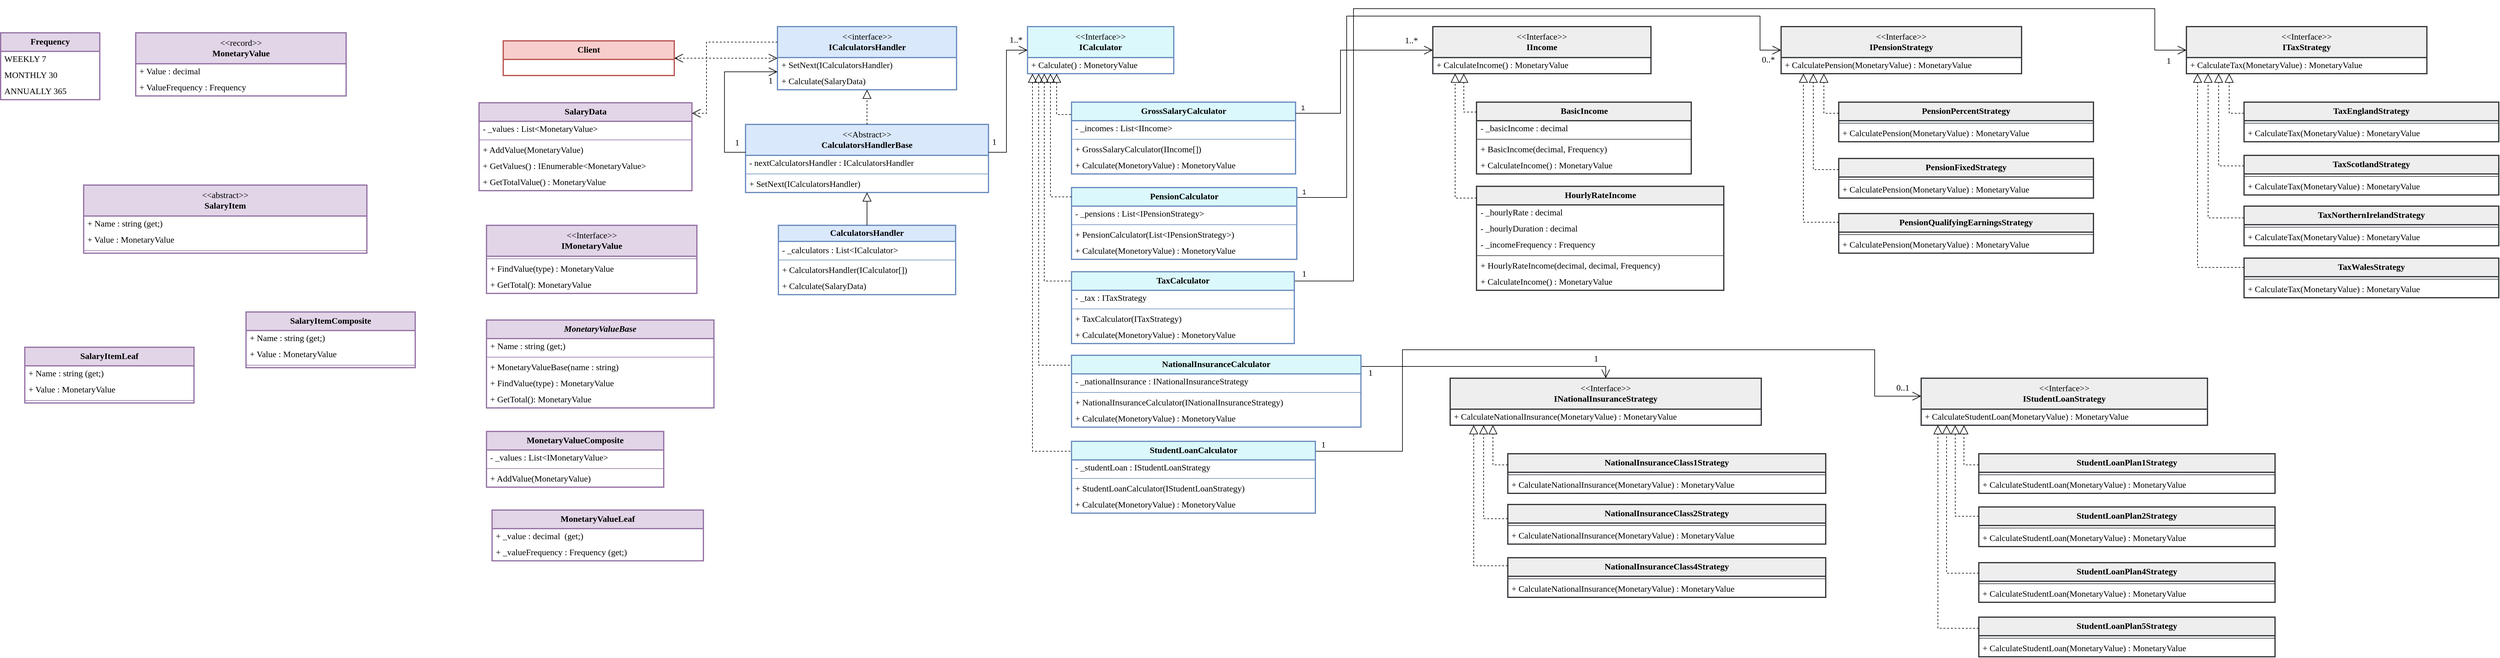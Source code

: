 <mxfile version="21.2.8" type="device" pages="2">
  <diagram name="Page-1" id="WPLOnapnKxKA6oV00t75">
    <mxGraphModel dx="4555" dy="1196" grid="0" gridSize="10" guides="1" tooltips="1" connect="1" arrows="1" fold="1" page="1" pageScale="1" pageWidth="827" pageHeight="1169" math="0" shadow="0">
      <root>
        <mxCell id="0" />
        <mxCell id="1" parent="0" />
        <mxCell id="zTZneGrXo18RpXCyVvTu-46" value="&lt;span style=&quot;font-weight: normal;&quot;&gt;&amp;lt;&amp;lt;Abstract&amp;gt;&amp;gt;&lt;/span&gt;&lt;br&gt;CalculatorsHandlerBase" style="swimlane;fontStyle=1;align=center;verticalAlign=middle;childLayout=stackLayout;horizontal=1;startSize=50;horizontalStack=0;resizeParent=1;resizeParentMax=0;resizeLast=0;collapsible=1;marginBottom=0;whiteSpace=wrap;html=1;fontSize=14;fillColor=#dae8fc;strokeColor=#6c8ebf;strokeWidth=2;fontFamily=Consolas;" parent="1" vertex="1">
          <mxGeometry x="-1236" y="213" width="392" height="110" as="geometry" />
        </mxCell>
        <mxCell id="zTZneGrXo18RpXCyVvTu-47" value="- nextCalculatorsHandler : ICalculatorsHandler" style="text;strokeColor=none;fillColor=none;align=left;verticalAlign=middle;spacingLeft=4;spacingRight=4;overflow=hidden;rotatable=0;points=[[0,0.5],[1,0.5]];portConstraint=eastwest;whiteSpace=wrap;html=1;fontSize=14;fontFamily=Consolas;" parent="zTZneGrXo18RpXCyVvTu-46" vertex="1">
          <mxGeometry y="50" width="392" height="26" as="geometry" />
        </mxCell>
        <mxCell id="zTZneGrXo18RpXCyVvTu-48" value="" style="line;strokeWidth=1;fillColor=none;align=left;verticalAlign=middle;spacingTop=-1;spacingLeft=3;spacingRight=3;rotatable=0;labelPosition=right;points=[];portConstraint=eastwest;strokeColor=inherit;fontFamily=Consolas;" parent="zTZneGrXo18RpXCyVvTu-46" vertex="1">
          <mxGeometry y="76" width="392" height="8" as="geometry" />
        </mxCell>
        <mxCell id="NgB-ESO5G4ssTXi4BjVF-137" value="+ SetNext(ICalculatorsHandler)" style="text;strokeColor=none;fillColor=none;align=left;verticalAlign=middle;spacingLeft=4;spacingRight=4;overflow=hidden;rotatable=0;points=[[0,0.5],[1,0.5]];portConstraint=eastwest;whiteSpace=wrap;html=1;fontSize=14;fontFamily=Consolas;" parent="zTZneGrXo18RpXCyVvTu-46" vertex="1">
          <mxGeometry y="84" width="392" height="26" as="geometry" />
        </mxCell>
        <mxCell id="NgB-ESO5G4ssTXi4BjVF-27" value="&lt;span style=&quot;font-weight: normal;&quot;&gt;&amp;lt;&amp;lt;interface&amp;gt;&amp;gt;&lt;br&gt;&lt;/span&gt;ICalculatorsHandler" style="swimlane;fontStyle=1;childLayout=stackLayout;horizontal=1;startSize=50;fillColor=#dae8fc;horizontalStack=0;resizeParent=1;resizeParentMax=0;resizeLast=0;collapsible=1;marginBottom=0;whiteSpace=wrap;html=1;strokeColor=#6c8ebf;strokeWidth=2;fontFamily=Consolas;fontSize=14;verticalAlign=middle;" parent="1" vertex="1">
          <mxGeometry x="-1184.5" y="55" width="289" height="102" as="geometry" />
        </mxCell>
        <mxCell id="NgB-ESO5G4ssTXi4BjVF-31" value="+ SetNext(ICalculatorsHandler)" style="text;strokeColor=none;fillColor=none;align=left;verticalAlign=middle;spacingLeft=4;spacingRight=4;overflow=hidden;rotatable=0;points=[[0,0.5],[1,0.5]];portConstraint=eastwest;whiteSpace=wrap;html=1;fontSize=14;fontFamily=Consolas;" parent="NgB-ESO5G4ssTXi4BjVF-27" vertex="1">
          <mxGeometry y="50" width="289" height="26" as="geometry" />
        </mxCell>
        <mxCell id="NgB-ESO5G4ssTXi4BjVF-32" value="+ Calculate(SalaryData)" style="text;strokeColor=none;fillColor=none;align=left;verticalAlign=middle;spacingLeft=4;spacingRight=4;overflow=hidden;rotatable=0;points=[[0,0.5],[1,0.5]];portConstraint=eastwest;whiteSpace=wrap;html=1;fontSize=14;fontFamily=Consolas;" parent="NgB-ESO5G4ssTXi4BjVF-27" vertex="1">
          <mxGeometry y="76" width="289" height="26" as="geometry" />
        </mxCell>
        <mxCell id="NgB-ESO5G4ssTXi4BjVF-37" value="" style="endArrow=block;dashed=1;endFill=0;endSize=12;html=1;rounded=0;fontFamily=Consolas;fontSize=14;fontColor=default;orthogonal=0;enumerate=0;orthogonalLoop=0;ignoreEdge=0;flowAnimation=0;noJump=0;deletable=1;backgroundOutline=0;metaEdit=0;verticalAlign=middle;" parent="1" source="zTZneGrXo18RpXCyVvTu-46" target="NgB-ESO5G4ssTXi4BjVF-27" edge="1">
          <mxGeometry width="160" relative="1" as="geometry">
            <mxPoint x="-1105" y="344" as="sourcePoint" />
            <mxPoint x="-945" y="344" as="targetPoint" />
          </mxGeometry>
        </mxCell>
        <mxCell id="NgB-ESO5G4ssTXi4BjVF-65" value="&lt;span style=&quot;font-weight: normal;&quot;&gt;&amp;lt;&amp;lt;Interface&amp;gt;&amp;gt;&lt;br&gt;&lt;/span&gt;ICalculator" style="swimlane;fontStyle=1;align=center;verticalAlign=middle;childLayout=stackLayout;horizontal=1;startSize=50;horizontalStack=0;resizeParent=1;resizeParentMax=0;resizeLast=0;collapsible=1;marginBottom=0;whiteSpace=wrap;html=1;strokeColor=#6c8ebf;strokeWidth=2;fontFamily=Consolas;fontSize=14;fillColor=#DBF9FC;" parent="1" vertex="1">
          <mxGeometry x="-781" y="55" width="236" height="76" as="geometry" />
        </mxCell>
        <mxCell id="NgB-ESO5G4ssTXi4BjVF-68" value="+ Calculate() : MonetoryValue" style="text;strokeColor=none;fillColor=none;align=left;verticalAlign=middle;spacingLeft=4;spacingRight=4;overflow=hidden;rotatable=0;points=[[0,0.5],[1,0.5]];portConstraint=eastwest;whiteSpace=wrap;html=1;fontSize=14;fontFamily=Consolas;fontColor=default;" parent="NgB-ESO5G4ssTXi4BjVF-65" vertex="1">
          <mxGeometry y="50" width="236" height="26" as="geometry" />
        </mxCell>
        <mxCell id="NgB-ESO5G4ssTXi4BjVF-82" value="" style="endArrow=open;endSize=12;html=1;rounded=0;fontFamily=Consolas;fontSize=14;fontColor=default;edgeStyle=orthogonalEdgeStyle;verticalAlign=middle;" parent="1" source="zTZneGrXo18RpXCyVvTu-46" target="NgB-ESO5G4ssTXi4BjVF-65" edge="1">
          <mxGeometry width="160" relative="1" as="geometry">
            <mxPoint x="-839" y="295" as="sourcePoint" />
            <mxPoint x="-895" y="342" as="targetPoint" />
            <Array as="points">
              <mxPoint x="-815" y="258" />
              <mxPoint x="-815" y="93" />
            </Array>
          </mxGeometry>
        </mxCell>
        <mxCell id="NgB-ESO5G4ssTXi4BjVF-87" value="1" style="edgeLabel;html=1;align=center;verticalAlign=middle;resizable=0;points=[];fontSize=14;fontFamily=Consolas;fontColor=default;" parent="NgB-ESO5G4ssTXi4BjVF-82" vertex="1" connectable="0">
          <mxGeometry x="-0.924" y="4" relative="1" as="geometry">
            <mxPoint y="-12" as="offset" />
          </mxGeometry>
        </mxCell>
        <mxCell id="NgB-ESO5G4ssTXi4BjVF-88" value="1..*" style="edgeLabel;html=1;align=center;verticalAlign=middle;resizable=0;points=[];fontSize=14;fontFamily=Consolas;fontColor=default;" parent="NgB-ESO5G4ssTXi4BjVF-82" vertex="1" connectable="0">
          <mxGeometry x="0.836" relative="1" as="geometry">
            <mxPoint x="-1" y="-16" as="offset" />
          </mxGeometry>
        </mxCell>
        <mxCell id="NgB-ESO5G4ssTXi4BjVF-83" value="" style="endArrow=open;html=1;edgeStyle=orthogonalEdgeStyle;rounded=0;fontFamily=Consolas;fontSize=14;fontColor=default;startSize=48;endFill=0;endSize=12;verticalAlign=middle;" parent="1" source="zTZneGrXo18RpXCyVvTu-46" target="NgB-ESO5G4ssTXi4BjVF-27" edge="1">
          <mxGeometry relative="1" as="geometry">
            <mxPoint x="-1055" y="342" as="sourcePoint" />
            <mxPoint x="-895" y="342" as="targetPoint" />
            <Array as="points">
              <mxPoint x="-1270" y="258" />
              <mxPoint x="-1270" y="128" />
            </Array>
          </mxGeometry>
        </mxCell>
        <mxCell id="NgB-ESO5G4ssTXi4BjVF-89" value="1" style="edgeLabel;html=1;align=center;verticalAlign=middle;resizable=0;points=[];fontSize=14;fontFamily=Consolas;fontColor=default;" parent="NgB-ESO5G4ssTXi4BjVF-83" vertex="1" connectable="0">
          <mxGeometry x="-0.92" relative="1" as="geometry">
            <mxPoint x="-4" y="-15" as="offset" />
          </mxGeometry>
        </mxCell>
        <mxCell id="NgB-ESO5G4ssTXi4BjVF-90" value="1" style="edgeLabel;html=1;align=center;verticalAlign=middle;resizable=0;points=[];fontSize=14;fontFamily=Consolas;fontColor=default;" parent="NgB-ESO5G4ssTXi4BjVF-83" vertex="1" connectable="0">
          <mxGeometry x="0.899" relative="1" as="geometry">
            <mxPoint x="1" y="15" as="offset" />
          </mxGeometry>
        </mxCell>
        <mxCell id="NgB-ESO5G4ssTXi4BjVF-91" value="Client" style="swimlane;fontStyle=1;align=center;verticalAlign=top;childLayout=stackLayout;horizontal=1;startSize=30;horizontalStack=0;resizeParent=1;resizeParentMax=0;resizeLast=0;collapsible=1;marginBottom=0;whiteSpace=wrap;html=1;strokeColor=#b85450;strokeWidth=2;fontFamily=Consolas;fontSize=14;fillColor=#f8cecc;spacing=2;" parent="1" vertex="1">
          <mxGeometry x="-1627" y="78" width="276" height="56" as="geometry" />
        </mxCell>
        <mxCell id="NgB-ESO5G4ssTXi4BjVF-97" value="" style="endArrow=open;endSize=12;dashed=1;html=1;rounded=0;fontFamily=Consolas;fontSize=14;fontColor=default;startArrow=open;startFill=0;startSize=12;" parent="1" source="NgB-ESO5G4ssTXi4BjVF-91" target="NgB-ESO5G4ssTXi4BjVF-27" edge="1">
          <mxGeometry width="160" relative="1" as="geometry">
            <mxPoint x="-848" y="333" as="sourcePoint" />
            <mxPoint x="-688" y="333" as="targetPoint" />
          </mxGeometry>
        </mxCell>
        <mxCell id="NgB-ESO5G4ssTXi4BjVF-106" value="SalaryData" style="swimlane;fontStyle=1;align=center;verticalAlign=middle;childLayout=stackLayout;horizontal=1;startSize=30;horizontalStack=0;resizeParent=1;resizeParentMax=0;resizeLast=0;collapsible=1;marginBottom=0;whiteSpace=wrap;html=1;strokeColor=#9673a6;strokeWidth=2;fontFamily=Consolas;fontSize=14;fillColor=#e1d5e7;swimlaneFillColor=none;" parent="1" vertex="1">
          <mxGeometry x="-1666" y="178" width="343.5" height="142" as="geometry" />
        </mxCell>
        <mxCell id="NgB-ESO5G4ssTXi4BjVF-107" value="- _values : List&amp;lt;MonetaryValue&amp;gt;" style="text;strokeColor=none;fillColor=none;align=left;verticalAlign=middle;spacingLeft=4;spacingRight=4;overflow=hidden;rotatable=0;points=[[0,0.5],[1,0.5]];portConstraint=eastwest;whiteSpace=wrap;html=1;fontSize=14;fontFamily=Consolas;fontColor=default;" parent="NgB-ESO5G4ssTXi4BjVF-106" vertex="1">
          <mxGeometry y="30" width="343.5" height="26" as="geometry" />
        </mxCell>
        <mxCell id="NgB-ESO5G4ssTXi4BjVF-108" value="" style="line;strokeWidth=1;fillColor=none;align=left;verticalAlign=middle;spacingTop=-1;spacingLeft=3;spacingRight=3;rotatable=0;labelPosition=right;points=[];portConstraint=eastwest;strokeColor=inherit;fontFamily=Consolas;fontSize=14;fontColor=default;startSize=50;html=1;" parent="NgB-ESO5G4ssTXi4BjVF-106" vertex="1">
          <mxGeometry y="56" width="343.5" height="8" as="geometry" />
        </mxCell>
        <mxCell id="NgB-ESO5G4ssTXi4BjVF-109" value="+ AddValue(MonetaryValue)" style="text;strokeColor=none;fillColor=none;align=left;verticalAlign=middle;spacingLeft=4;spacingRight=4;overflow=hidden;rotatable=0;points=[[0,0.5],[1,0.5]];portConstraint=eastwest;whiteSpace=wrap;html=1;fontSize=14;fontFamily=Consolas;fontColor=default;" parent="NgB-ESO5G4ssTXi4BjVF-106" vertex="1">
          <mxGeometry y="64" width="343.5" height="26" as="geometry" />
        </mxCell>
        <mxCell id="NgB-ESO5G4ssTXi4BjVF-132" value="+ GetValues() : IEnumerable&amp;lt;MonetaryValue&amp;gt;" style="text;strokeColor=none;fillColor=none;align=left;verticalAlign=middle;spacingLeft=4;spacingRight=4;overflow=hidden;rotatable=0;points=[[0,0.5],[1,0.5]];portConstraint=eastwest;whiteSpace=wrap;html=1;fontSize=14;fontFamily=Consolas;fontColor=default;" parent="NgB-ESO5G4ssTXi4BjVF-106" vertex="1">
          <mxGeometry y="90" width="343.5" height="26" as="geometry" />
        </mxCell>
        <mxCell id="NgB-ESO5G4ssTXi4BjVF-110" value="+ GetTotalValue() : MonetaryValue" style="text;strokeColor=none;fillColor=none;align=left;verticalAlign=middle;spacingLeft=4;spacingRight=4;overflow=hidden;rotatable=0;points=[[0,0.5],[1,0.5]];portConstraint=eastwest;whiteSpace=wrap;html=1;fontSize=14;fontFamily=Consolas;fontColor=default;" parent="NgB-ESO5G4ssTXi4BjVF-106" vertex="1">
          <mxGeometry y="116" width="343.5" height="26" as="geometry" />
        </mxCell>
        <mxCell id="NgB-ESO5G4ssTXi4BjVF-111" value="MonetaryValueLeaf" style="swimlane;fontStyle=1;align=center;verticalAlign=middle;childLayout=stackLayout;horizontal=1;startSize=30;horizontalStack=0;resizeParent=1;resizeParentMax=0;resizeLast=0;collapsible=1;marginBottom=0;whiteSpace=wrap;html=1;strokeColor=#9673a6;strokeWidth=2;fontFamily=Consolas;fontSize=14;fillColor=#e1d5e7;swimlaneFillColor=none;" parent="1" vertex="1">
          <mxGeometry x="-1645" y="836" width="341" height="82" as="geometry" />
        </mxCell>
        <mxCell id="Y6y8-3o-K78cnemLEb7C-27" value="+ _value : decimal&amp;nbsp;&amp;nbsp;(get;)" style="text;strokeColor=none;fillColor=none;align=left;verticalAlign=middle;spacingLeft=4;spacingRight=4;overflow=hidden;rotatable=0;points=[[0,0.5],[1,0.5]];portConstraint=eastwest;whiteSpace=wrap;html=1;fontSize=14;fontFamily=Consolas;fontColor=default;" vertex="1" parent="NgB-ESO5G4ssTXi4BjVF-111">
          <mxGeometry y="30" width="341" height="26" as="geometry" />
        </mxCell>
        <mxCell id="Y6y8-3o-K78cnemLEb7C-29" value="+ _valueFrequency : Frequency&amp;nbsp;(get;)" style="text;strokeColor=none;fillColor=none;align=left;verticalAlign=middle;spacingLeft=4;spacingRight=4;overflow=hidden;rotatable=0;points=[[0,0.5],[1,0.5]];portConstraint=eastwest;whiteSpace=wrap;html=1;fontSize=14;fontFamily=Consolas;fontColor=default;" vertex="1" parent="NgB-ESO5G4ssTXi4BjVF-111">
          <mxGeometry y="56" width="341" height="26" as="geometry" />
        </mxCell>
        <mxCell id="NgB-ESO5G4ssTXi4BjVF-121" value="Frequency" style="swimlane;fontStyle=1;align=center;verticalAlign=middle;childLayout=stackLayout;horizontal=1;startSize=30;horizontalStack=0;resizeParent=1;resizeParentMax=0;resizeLast=0;collapsible=1;marginBottom=0;whiteSpace=wrap;html=1;strokeColor=#9673a6;strokeWidth=2;fontFamily=Consolas;fontSize=14;fillColor=#e1d5e7;" parent="1" vertex="1">
          <mxGeometry x="-2438" y="65" width="160" height="108" as="geometry" />
        </mxCell>
        <mxCell id="NgB-ESO5G4ssTXi4BjVF-122" value="WEEKLY 7" style="text;strokeColor=none;fillColor=none;align=left;verticalAlign=middle;spacingLeft=4;spacingRight=4;overflow=hidden;rotatable=0;points=[[0,0.5],[1,0.5]];portConstraint=eastwest;whiteSpace=wrap;html=1;fontSize=14;fontFamily=Consolas;fontColor=default;swimlaneFillColor=none;" parent="NgB-ESO5G4ssTXi4BjVF-121" vertex="1">
          <mxGeometry y="30" width="160" height="26" as="geometry" />
        </mxCell>
        <mxCell id="NgB-ESO5G4ssTXi4BjVF-125" value="MONTHLY 30" style="text;strokeColor=none;fillColor=none;align=left;verticalAlign=middle;spacingLeft=4;spacingRight=4;overflow=hidden;rotatable=0;points=[[0,0.5],[1,0.5]];portConstraint=eastwest;whiteSpace=wrap;html=1;fontSize=14;fontFamily=Consolas;fontColor=default;" parent="NgB-ESO5G4ssTXi4BjVF-121" vertex="1">
          <mxGeometry y="56" width="160" height="26" as="geometry" />
        </mxCell>
        <mxCell id="NgB-ESO5G4ssTXi4BjVF-126" value="ANNUALLY 365" style="text;strokeColor=none;fillColor=none;align=left;verticalAlign=middle;spacingLeft=4;spacingRight=4;overflow=hidden;rotatable=0;points=[[0,0.5],[1,0.5]];portConstraint=eastwest;whiteSpace=wrap;html=1;fontSize=14;fontFamily=Consolas;fontColor=default;" parent="NgB-ESO5G4ssTXi4BjVF-121" vertex="1">
          <mxGeometry y="82" width="160" height="26" as="geometry" />
        </mxCell>
        <mxCell id="NgB-ESO5G4ssTXi4BjVF-127" value="GrossSalaryCalculator" style="swimlane;fontStyle=1;align=center;verticalAlign=middle;childLayout=stackLayout;horizontal=1;startSize=30;horizontalStack=0;resizeParent=1;resizeParentMax=0;resizeLast=0;collapsible=1;marginBottom=0;whiteSpace=wrap;html=1;strokeColor=#6c8ebf;strokeWidth=2;fontFamily=Consolas;fontSize=14;fillColor=#DBF9FC;" parent="1" vertex="1">
          <mxGeometry x="-710" y="177" width="361.5" height="116" as="geometry" />
        </mxCell>
        <mxCell id="NgB-ESO5G4ssTXi4BjVF-128" value="- _incomes : List&amp;lt;IIncome&amp;gt;" style="text;strokeColor=none;fillColor=none;align=left;verticalAlign=middle;spacingLeft=4;spacingRight=4;overflow=hidden;rotatable=0;points=[[0,0.5],[1,0.5]];portConstraint=eastwest;whiteSpace=wrap;html=1;fontSize=14;fontFamily=Consolas;fontColor=default;" parent="NgB-ESO5G4ssTXi4BjVF-127" vertex="1">
          <mxGeometry y="30" width="361.5" height="26" as="geometry" />
        </mxCell>
        <mxCell id="NgB-ESO5G4ssTXi4BjVF-129" value="" style="line;strokeWidth=1;fillColor=none;align=left;verticalAlign=middle;spacingTop=-1;spacingLeft=3;spacingRight=3;rotatable=0;labelPosition=right;points=[];portConstraint=eastwest;strokeColor=inherit;fontFamily=Consolas;fontSize=14;fontColor=default;startSize=30;html=1;" parent="NgB-ESO5G4ssTXi4BjVF-127" vertex="1">
          <mxGeometry y="56" width="361.5" height="8" as="geometry" />
        </mxCell>
        <mxCell id="NgB-ESO5G4ssTXi4BjVF-130" value="+ GrossSalaryCalculator(IIncome[])" style="text;strokeColor=none;fillColor=none;align=left;verticalAlign=middle;spacingLeft=4;spacingRight=4;overflow=hidden;rotatable=0;points=[[0,0.5],[1,0.5]];portConstraint=eastwest;whiteSpace=wrap;html=1;fontSize=14;fontFamily=Consolas;fontColor=default;" parent="NgB-ESO5G4ssTXi4BjVF-127" vertex="1">
          <mxGeometry y="64" width="361.5" height="26" as="geometry" />
        </mxCell>
        <mxCell id="NgB-ESO5G4ssTXi4BjVF-144" value="+ Calculate(MonetoryValue) : MonetoryValue" style="text;strokeColor=none;fillColor=none;align=left;verticalAlign=middle;spacingLeft=4;spacingRight=4;overflow=hidden;rotatable=0;points=[[0,0.5],[1,0.5]];portConstraint=eastwest;whiteSpace=wrap;html=1;fontSize=14;fontFamily=Consolas;fontColor=default;" parent="NgB-ESO5G4ssTXi4BjVF-127" vertex="1">
          <mxGeometry y="90" width="361.5" height="26" as="geometry" />
        </mxCell>
        <mxCell id="NgB-ESO5G4ssTXi4BjVF-133" value="CalculatorsHandler" style="swimlane;fontStyle=1;align=center;verticalAlign=middle;childLayout=stackLayout;horizontal=1;startSize=26;horizontalStack=0;resizeParent=1;resizeParentMax=0;resizeLast=0;collapsible=1;marginBottom=0;whiteSpace=wrap;html=1;strokeColor=#6c8ebf;strokeWidth=2;fontFamily=Consolas;fontSize=14;fillColor=#dae8fc;" parent="1" vertex="1">
          <mxGeometry x="-1183" y="376" width="286" height="112" as="geometry" />
        </mxCell>
        <mxCell id="NgB-ESO5G4ssTXi4BjVF-143" value="- _calculators : List&amp;lt;ICalculator&amp;gt;" style="text;strokeColor=none;fillColor=none;align=left;verticalAlign=top;spacingLeft=4;spacingRight=4;overflow=hidden;rotatable=0;points=[[0,0.5],[1,0.5]];portConstraint=eastwest;whiteSpace=wrap;html=1;fontSize=14;fontFamily=Consolas;fontColor=default;" parent="NgB-ESO5G4ssTXi4BjVF-133" vertex="1">
          <mxGeometry y="26" width="286" height="26" as="geometry" />
        </mxCell>
        <mxCell id="NgB-ESO5G4ssTXi4BjVF-135" value="" style="line;strokeWidth=1;fillColor=none;align=left;verticalAlign=middle;spacingTop=-1;spacingLeft=3;spacingRight=3;rotatable=0;labelPosition=right;points=[];portConstraint=eastwest;strokeColor=inherit;fontFamily=Consolas;fontSize=14;fontColor=default;startSize=30;html=1;" parent="NgB-ESO5G4ssTXi4BjVF-133" vertex="1">
          <mxGeometry y="52" width="286" height="8" as="geometry" />
        </mxCell>
        <mxCell id="zTZneGrXo18RpXCyVvTu-51" value="+ CalculatorsHandler(ICalculator[])" style="text;strokeColor=none;fillColor=none;align=left;verticalAlign=middle;spacingLeft=4;spacingRight=4;overflow=hidden;rotatable=0;points=[[0,0.5],[1,0.5]];portConstraint=eastwest;whiteSpace=wrap;html=1;fontSize=14;fontFamily=Consolas;" parent="NgB-ESO5G4ssTXi4BjVF-133" vertex="1">
          <mxGeometry y="60" width="286" height="26" as="geometry" />
        </mxCell>
        <mxCell id="NgB-ESO5G4ssTXi4BjVF-138" value="+ Calculate(SalaryData)" style="text;strokeColor=none;fillColor=none;align=left;verticalAlign=middle;spacingLeft=4;spacingRight=4;overflow=hidden;rotatable=0;points=[[0,0.5],[1,0.5]];portConstraint=eastwest;whiteSpace=wrap;html=1;fontSize=14;fontFamily=Consolas;" parent="NgB-ESO5G4ssTXi4BjVF-133" vertex="1">
          <mxGeometry y="86" width="286" height="26" as="geometry" />
        </mxCell>
        <mxCell id="NgB-ESO5G4ssTXi4BjVF-142" value="" style="endArrow=block;endSize=12;endFill=0;html=1;rounded=0;fontFamily=Consolas;fontSize=14;fontColor=default;" parent="1" source="NgB-ESO5G4ssTXi4BjVF-133" target="zTZneGrXo18RpXCyVvTu-46" edge="1">
          <mxGeometry width="160" relative="1" as="geometry">
            <mxPoint x="-1077" y="320" as="sourcePoint" />
            <mxPoint x="-917" y="320" as="targetPoint" />
          </mxGeometry>
        </mxCell>
        <mxCell id="9mT07aMGiI4bP4dn_AIl-20" style="edgeStyle=orthogonalEdgeStyle;shape=connector;rounded=0;orthogonalLoop=1;jettySize=auto;html=1;labelBackgroundColor=default;strokeColor=default;fontFamily=Helvetica;fontSize=11;fontColor=default;endArrow=open;endFill=0;endSize=12;" parent="1" source="NgB-ESO5G4ssTXi4BjVF-145" target="9mT07aMGiI4bP4dn_AIl-13" edge="1">
          <mxGeometry relative="1" as="geometry">
            <Array as="points">
              <mxPoint x="-266" y="331" />
              <mxPoint x="-266" y="38" />
              <mxPoint x="401" y="38" />
              <mxPoint x="401" y="93" />
            </Array>
          </mxGeometry>
        </mxCell>
        <mxCell id="9mT07aMGiI4bP4dn_AIl-21" value="1" style="edgeLabel;html=1;align=center;verticalAlign=middle;resizable=0;points=[];fontSize=11;fontFamily=Helvetica;fontColor=default;" parent="9mT07aMGiI4bP4dn_AIl-20" vertex="1" connectable="0">
          <mxGeometry x="-0.936" relative="1" as="geometry">
            <mxPoint x="-25" y="-9" as="offset" />
          </mxGeometry>
        </mxCell>
        <mxCell id="9mT07aMGiI4bP4dn_AIl-22" value="0..*" style="edgeLabel;html=1;align=center;verticalAlign=middle;resizable=0;points=[];fontSize=14;fontFamily=Consolas;fontColor=default;" parent="9mT07aMGiI4bP4dn_AIl-20" vertex="1" connectable="0">
          <mxGeometry x="0.954" relative="1" as="geometry">
            <mxPoint x="5" y="16" as="offset" />
          </mxGeometry>
        </mxCell>
        <mxCell id="NgB-ESO5G4ssTXi4BjVF-145" value="PensionCalculator" style="swimlane;fontStyle=1;align=center;verticalAlign=middle;childLayout=stackLayout;horizontal=1;startSize=30;horizontalStack=0;resizeParent=1;resizeParentMax=0;resizeLast=0;collapsible=1;marginBottom=0;whiteSpace=wrap;html=1;strokeColor=#6c8ebf;strokeWidth=2;fontFamily=Consolas;fontSize=14;fillColor=#DBF9FC;" parent="1" vertex="1">
          <mxGeometry x="-710" y="315" width="363.5" height="116" as="geometry" />
        </mxCell>
        <mxCell id="NgB-ESO5G4ssTXi4BjVF-146" value="- _pensions : List&amp;lt;IPensionStrategy&amp;gt;" style="text;strokeColor=none;fillColor=none;align=left;verticalAlign=middle;spacingLeft=4;spacingRight=4;overflow=hidden;rotatable=0;points=[[0,0.5],[1,0.5]];portConstraint=eastwest;whiteSpace=wrap;html=1;fontSize=14;fontFamily=Consolas;fontColor=default;" parent="NgB-ESO5G4ssTXi4BjVF-145" vertex="1">
          <mxGeometry y="30" width="363.5" height="26" as="geometry" />
        </mxCell>
        <mxCell id="NgB-ESO5G4ssTXi4BjVF-147" value="" style="line;strokeWidth=1;fillColor=none;align=left;verticalAlign=middle;spacingTop=-1;spacingLeft=3;spacingRight=3;rotatable=0;labelPosition=right;points=[];portConstraint=eastwest;strokeColor=inherit;fontFamily=Consolas;fontSize=14;fontColor=default;startSize=30;html=1;" parent="NgB-ESO5G4ssTXi4BjVF-145" vertex="1">
          <mxGeometry y="56" width="363.5" height="8" as="geometry" />
        </mxCell>
        <mxCell id="NgB-ESO5G4ssTXi4BjVF-148" value="+&amp;nbsp;PensionCalculator(List&amp;lt;IPensionStrategy&amp;gt;)" style="text;strokeColor=none;fillColor=none;align=left;verticalAlign=middle;spacingLeft=4;spacingRight=4;overflow=hidden;rotatable=0;points=[[0,0.5],[1,0.5]];portConstraint=eastwest;whiteSpace=wrap;html=1;fontSize=14;fontFamily=Consolas;fontColor=default;" parent="NgB-ESO5G4ssTXi4BjVF-145" vertex="1">
          <mxGeometry y="64" width="363.5" height="26" as="geometry" />
        </mxCell>
        <mxCell id="NgB-ESO5G4ssTXi4BjVF-149" value="+ Calculate(MonetoryValue) : MonetoryValue" style="text;strokeColor=none;fillColor=none;align=left;verticalAlign=middle;spacingLeft=4;spacingRight=4;overflow=hidden;rotatable=0;points=[[0,0.5],[1,0.5]];portConstraint=eastwest;whiteSpace=wrap;html=1;fontSize=14;fontFamily=Consolas;fontColor=default;" parent="NgB-ESO5G4ssTXi4BjVF-145" vertex="1">
          <mxGeometry y="90" width="363.5" height="26" as="geometry" />
        </mxCell>
        <mxCell id="9mT07aMGiI4bP4dn_AIl-31" style="edgeStyle=orthogonalEdgeStyle;shape=connector;rounded=0;orthogonalLoop=1;jettySize=auto;html=1;labelBackgroundColor=default;strokeColor=default;fontFamily=Consolas;fontSize=14;fontColor=default;endArrow=open;endFill=0;endSize=12;" parent="1" source="NgB-ESO5G4ssTXi4BjVF-155" target="9mT07aMGiI4bP4dn_AIl-24" edge="1">
          <mxGeometry relative="1" as="geometry">
            <Array as="points">
              <mxPoint x="-255" y="466" />
              <mxPoint x="-255" y="26" />
              <mxPoint x="1038" y="26" />
              <mxPoint x="1038" y="93" />
            </Array>
          </mxGeometry>
        </mxCell>
        <mxCell id="9mT07aMGiI4bP4dn_AIl-36" value="1" style="edgeLabel;html=1;align=center;verticalAlign=middle;resizable=0;points=[];fontSize=14;fontFamily=Consolas;fontColor=default;" parent="9mT07aMGiI4bP4dn_AIl-31" vertex="1" connectable="0">
          <mxGeometry x="-0.985" y="1" relative="1" as="geometry">
            <mxPoint x="1" y="-10" as="offset" />
          </mxGeometry>
        </mxCell>
        <mxCell id="9mT07aMGiI4bP4dn_AIl-37" value="1" style="edgeLabel;html=1;align=center;verticalAlign=middle;resizable=0;points=[];fontSize=14;fontFamily=Consolas;fontColor=default;" parent="9mT07aMGiI4bP4dn_AIl-31" vertex="1" connectable="0">
          <mxGeometry x="0.959" y="2" relative="1" as="geometry">
            <mxPoint x="11" y="20" as="offset" />
          </mxGeometry>
        </mxCell>
        <mxCell id="NgB-ESO5G4ssTXi4BjVF-155" value="TaxCalculator" style="swimlane;fontStyle=1;align=center;verticalAlign=middle;childLayout=stackLayout;horizontal=1;startSize=30;horizontalStack=0;resizeParent=1;resizeParentMax=0;resizeLast=0;collapsible=1;marginBottom=0;whiteSpace=wrap;html=1;strokeColor=#6c8ebf;strokeWidth=2;fontFamily=Consolas;fontSize=14;fillColor=#DBF9FC;" parent="1" vertex="1">
          <mxGeometry x="-710" y="451" width="359.5" height="116" as="geometry" />
        </mxCell>
        <mxCell id="NgB-ESO5G4ssTXi4BjVF-156" value="- _tax : ITaxStrategy" style="text;strokeColor=none;fillColor=none;align=left;verticalAlign=middle;spacingLeft=4;spacingRight=4;overflow=hidden;rotatable=0;points=[[0,0.5],[1,0.5]];portConstraint=eastwest;whiteSpace=wrap;html=1;fontSize=14;fontFamily=Consolas;fontColor=default;" parent="NgB-ESO5G4ssTXi4BjVF-155" vertex="1">
          <mxGeometry y="30" width="359.5" height="26" as="geometry" />
        </mxCell>
        <mxCell id="NgB-ESO5G4ssTXi4BjVF-157" value="" style="line;strokeWidth=1;fillColor=none;align=left;verticalAlign=middle;spacingTop=-1;spacingLeft=3;spacingRight=3;rotatable=0;labelPosition=right;points=[];portConstraint=eastwest;strokeColor=inherit;fontFamily=Consolas;fontSize=14;fontColor=default;startSize=30;html=1;" parent="NgB-ESO5G4ssTXi4BjVF-155" vertex="1">
          <mxGeometry y="56" width="359.5" height="8" as="geometry" />
        </mxCell>
        <mxCell id="NgB-ESO5G4ssTXi4BjVF-158" value="+ TaxCalculator(ITaxStrategy)" style="text;strokeColor=none;fillColor=none;align=left;verticalAlign=middle;spacingLeft=4;spacingRight=4;overflow=hidden;rotatable=0;points=[[0,0.5],[1,0.5]];portConstraint=eastwest;whiteSpace=wrap;html=1;fontSize=14;fontFamily=Consolas;fontColor=default;" parent="NgB-ESO5G4ssTXi4BjVF-155" vertex="1">
          <mxGeometry y="64" width="359.5" height="26" as="geometry" />
        </mxCell>
        <mxCell id="NgB-ESO5G4ssTXi4BjVF-159" value="+ Calculate(MonetoryValue) : MonetoryValue" style="text;strokeColor=none;fillColor=none;align=left;verticalAlign=middle;spacingLeft=4;spacingRight=4;overflow=hidden;rotatable=0;points=[[0,0.5],[1,0.5]];portConstraint=eastwest;whiteSpace=wrap;html=1;fontSize=14;fontFamily=Consolas;fontColor=default;" parent="NgB-ESO5G4ssTXi4BjVF-155" vertex="1">
          <mxGeometry y="90" width="359.5" height="26" as="geometry" />
        </mxCell>
        <mxCell id="oE3_0D2b_SmYP6GMPYhI-1" style="edgeStyle=orthogonalEdgeStyle;shape=connector;rounded=0;orthogonalLoop=1;jettySize=auto;html=1;labelBackgroundColor=default;strokeColor=default;fontFamily=Consolas;fontSize=14;fontColor=default;endArrow=open;endFill=0;startSize=50;endSize=12;" parent="1" source="NgB-ESO5G4ssTXi4BjVF-160" target="9mT07aMGiI4bP4dn_AIl-39" edge="1">
          <mxGeometry relative="1" as="geometry">
            <Array as="points">
              <mxPoint x="152" y="604" />
            </Array>
          </mxGeometry>
        </mxCell>
        <mxCell id="oE3_0D2b_SmYP6GMPYhI-3" value="1" style="edgeLabel;html=1;align=center;verticalAlign=middle;resizable=0;points=[];fontSize=14;fontFamily=Consolas;fontColor=default;" parent="oE3_0D2b_SmYP6GMPYhI-1" vertex="1" connectable="0">
          <mxGeometry x="-0.774" relative="1" as="geometry">
            <mxPoint x="-32" y="11" as="offset" />
          </mxGeometry>
        </mxCell>
        <mxCell id="oE3_0D2b_SmYP6GMPYhI-5" value="1" style="edgeLabel;html=1;align=center;verticalAlign=middle;resizable=0;points=[];fontSize=14;fontFamily=Consolas;fontColor=default;" parent="oE3_0D2b_SmYP6GMPYhI-1" vertex="1" connectable="0">
          <mxGeometry x="0.529" y="-1" relative="1" as="geometry">
            <mxPoint x="62" y="-13" as="offset" />
          </mxGeometry>
        </mxCell>
        <mxCell id="NgB-ESO5G4ssTXi4BjVF-160" value="NationalInsuranceCalculator" style="swimlane;fontStyle=1;align=center;verticalAlign=middle;childLayout=stackLayout;horizontal=1;startSize=30;horizontalStack=0;resizeParent=1;resizeParentMax=0;resizeLast=0;collapsible=1;marginBottom=0;whiteSpace=wrap;html=1;strokeColor=#6c8ebf;strokeWidth=2;fontFamily=Consolas;fontSize=14;fillColor=#DBF9FC;" parent="1" vertex="1">
          <mxGeometry x="-710" y="586" width="467" height="116" as="geometry" />
        </mxCell>
        <mxCell id="NgB-ESO5G4ssTXi4BjVF-161" value="- _nationalInsurance : INationalInsuranceStrategy" style="text;strokeColor=none;fillColor=none;align=left;verticalAlign=middle;spacingLeft=4;spacingRight=4;overflow=hidden;rotatable=0;points=[[0,0.5],[1,0.5]];portConstraint=eastwest;whiteSpace=wrap;html=1;fontSize=14;fontFamily=Consolas;fontColor=default;" parent="NgB-ESO5G4ssTXi4BjVF-160" vertex="1">
          <mxGeometry y="30" width="467" height="26" as="geometry" />
        </mxCell>
        <mxCell id="NgB-ESO5G4ssTXi4BjVF-162" value="" style="line;strokeWidth=1;fillColor=none;align=left;verticalAlign=middle;spacingTop=-1;spacingLeft=3;spacingRight=3;rotatable=0;labelPosition=right;points=[];portConstraint=eastwest;strokeColor=inherit;fontFamily=Consolas;fontSize=14;fontColor=default;startSize=30;html=1;" parent="NgB-ESO5G4ssTXi4BjVF-160" vertex="1">
          <mxGeometry y="56" width="467" height="8" as="geometry" />
        </mxCell>
        <mxCell id="NgB-ESO5G4ssTXi4BjVF-163" value="+ NationalInsuranceCalculator(INationalInsuranceStrategy)" style="text;strokeColor=none;fillColor=none;align=left;verticalAlign=middle;spacingLeft=4;spacingRight=4;overflow=hidden;rotatable=0;points=[[0,0.5],[1,0.5]];portConstraint=eastwest;whiteSpace=wrap;html=1;fontSize=14;fontFamily=Consolas;fontColor=default;" parent="NgB-ESO5G4ssTXi4BjVF-160" vertex="1">
          <mxGeometry y="64" width="467" height="26" as="geometry" />
        </mxCell>
        <mxCell id="NgB-ESO5G4ssTXi4BjVF-164" value="+ Calculate(MonetoryValue) : MonetoryValue" style="text;strokeColor=none;fillColor=none;align=left;verticalAlign=middle;spacingLeft=4;spacingRight=4;overflow=hidden;rotatable=0;points=[[0,0.5],[1,0.5]];portConstraint=eastwest;whiteSpace=wrap;html=1;fontSize=14;fontFamily=Consolas;fontColor=default;" parent="NgB-ESO5G4ssTXi4BjVF-160" vertex="1">
          <mxGeometry y="90" width="467" height="26" as="geometry" />
        </mxCell>
        <mxCell id="oE3_0D2b_SmYP6GMPYhI-2" style="edgeStyle=orthogonalEdgeStyle;shape=connector;rounded=0;orthogonalLoop=1;jettySize=auto;html=1;labelBackgroundColor=default;strokeColor=default;fontFamily=Consolas;fontSize=14;fontColor=default;endArrow=open;endFill=0;startSize=50;endSize=12;" parent="1" source="NgB-ESO5G4ssTXi4BjVF-165" target="9mT07aMGiI4bP4dn_AIl-45" edge="1">
          <mxGeometry relative="1" as="geometry">
            <Array as="points">
              <mxPoint x="-176" y="741" />
              <mxPoint x="-176" y="577" />
              <mxPoint x="586" y="577" />
              <mxPoint x="586" y="652" />
            </Array>
          </mxGeometry>
        </mxCell>
        <mxCell id="oE3_0D2b_SmYP6GMPYhI-4" value="1" style="edgeLabel;html=1;align=center;verticalAlign=middle;resizable=0;points=[];fontSize=14;fontFamily=Consolas;fontColor=default;" parent="oE3_0D2b_SmYP6GMPYhI-2" vertex="1" connectable="0">
          <mxGeometry x="-0.975" y="1" relative="1" as="geometry">
            <mxPoint x="-3" y="-9" as="offset" />
          </mxGeometry>
        </mxCell>
        <mxCell id="oE3_0D2b_SmYP6GMPYhI-6" value="0..1" style="edgeLabel;html=1;align=center;verticalAlign=middle;resizable=0;points=[];fontSize=14;fontFamily=Consolas;fontColor=default;" parent="oE3_0D2b_SmYP6GMPYhI-2" vertex="1" connectable="0">
          <mxGeometry x="0.961" y="-1" relative="1" as="geometry">
            <mxPoint x="-7" y="-14" as="offset" />
          </mxGeometry>
        </mxCell>
        <mxCell id="NgB-ESO5G4ssTXi4BjVF-165" value="StudentLoanCalculator" style="swimlane;fontStyle=1;align=center;verticalAlign=middle;childLayout=stackLayout;horizontal=1;startSize=30;horizontalStack=0;resizeParent=1;resizeParentMax=0;resizeLast=0;collapsible=1;marginBottom=0;whiteSpace=wrap;html=1;strokeColor=#6c8ebf;strokeWidth=2;fontFamily=Consolas;fontSize=14;fillColor=#DBF9FC;" parent="1" vertex="1">
          <mxGeometry x="-710" y="725" width="393.5" height="116" as="geometry" />
        </mxCell>
        <mxCell id="NgB-ESO5G4ssTXi4BjVF-166" value="- _studentLoan : IStudentLoanStrategy" style="text;strokeColor=none;fillColor=none;align=left;verticalAlign=middle;spacingLeft=4;spacingRight=4;overflow=hidden;rotatable=0;points=[[0,0.5],[1,0.5]];portConstraint=eastwest;whiteSpace=wrap;html=1;fontSize=14;fontFamily=Consolas;fontColor=default;" parent="NgB-ESO5G4ssTXi4BjVF-165" vertex="1">
          <mxGeometry y="30" width="393.5" height="26" as="geometry" />
        </mxCell>
        <mxCell id="NgB-ESO5G4ssTXi4BjVF-167" value="" style="line;strokeWidth=1;fillColor=none;align=left;verticalAlign=middle;spacingTop=-1;spacingLeft=3;spacingRight=3;rotatable=0;labelPosition=right;points=[];portConstraint=eastwest;strokeColor=inherit;fontFamily=Consolas;fontSize=14;fontColor=default;startSize=30;html=1;" parent="NgB-ESO5G4ssTXi4BjVF-165" vertex="1">
          <mxGeometry y="56" width="393.5" height="8" as="geometry" />
        </mxCell>
        <mxCell id="NgB-ESO5G4ssTXi4BjVF-168" value="+ StudentLoanCalculator(IStudentLoanStrategy)" style="text;strokeColor=none;fillColor=none;align=left;verticalAlign=middle;spacingLeft=4;spacingRight=4;overflow=hidden;rotatable=0;points=[[0,0.5],[1,0.5]];portConstraint=eastwest;whiteSpace=wrap;html=1;fontSize=14;fontFamily=Consolas;fontColor=default;" parent="NgB-ESO5G4ssTXi4BjVF-165" vertex="1">
          <mxGeometry y="64" width="393.5" height="26" as="geometry" />
        </mxCell>
        <mxCell id="NgB-ESO5G4ssTXi4BjVF-169" value="+ Calculate(MonetoryValue) : MonetoryValue" style="text;strokeColor=none;fillColor=none;align=left;verticalAlign=middle;spacingLeft=4;spacingRight=4;overflow=hidden;rotatable=0;points=[[0,0.5],[1,0.5]];portConstraint=eastwest;whiteSpace=wrap;html=1;fontSize=14;fontFamily=Consolas;fontColor=default;" parent="NgB-ESO5G4ssTXi4BjVF-165" vertex="1">
          <mxGeometry y="90" width="393.5" height="26" as="geometry" />
        </mxCell>
        <mxCell id="SLT1EDnOeX98ncS0dlUB-5" value="&lt;span style=&quot;font-weight: normal;&quot;&gt;&amp;lt;&amp;lt;Interface&amp;gt;&amp;gt;&lt;/span&gt;&lt;br&gt;IIncome" style="swimlane;fontStyle=1;align=center;verticalAlign=middle;childLayout=stackLayout;horizontal=1;startSize=50;horizontalStack=0;resizeParent=1;resizeParentMax=0;resizeLast=0;collapsible=1;marginBottom=0;whiteSpace=wrap;html=1;strokeColor=#36393d;strokeWidth=2;fontFamily=Consolas;fontSize=14;fontColor=default;fillColor=#eeeeee;" parent="1" vertex="1">
          <mxGeometry x="-127" y="55" width="352" height="76" as="geometry" />
        </mxCell>
        <mxCell id="SLT1EDnOeX98ncS0dlUB-8" value="+ CalculateIncome() : MonetaryValue" style="text;strokeColor=none;fillColor=none;align=left;verticalAlign=middle;spacingLeft=4;spacingRight=4;overflow=hidden;rotatable=0;points=[[0,0.5],[1,0.5]];portConstraint=eastwest;whiteSpace=wrap;html=1;fontSize=14;fontFamily=Consolas;fontColor=default;" parent="SLT1EDnOeX98ncS0dlUB-5" vertex="1">
          <mxGeometry y="50" width="352" height="26" as="geometry" />
        </mxCell>
        <mxCell id="SLT1EDnOeX98ncS0dlUB-9" value="BasicIncome" style="swimlane;fontStyle=1;align=center;verticalAlign=middle;childLayout=stackLayout;horizontal=1;startSize=30;horizontalStack=0;resizeParent=1;resizeParentMax=0;resizeLast=0;collapsible=1;marginBottom=0;whiteSpace=wrap;html=1;strokeColor=#36393d;strokeWidth=2;fontFamily=Consolas;fontSize=14;fontColor=default;fillColor=#eeeeee;" parent="1" vertex="1">
          <mxGeometry x="-56.5" y="177" width="346.5" height="116" as="geometry" />
        </mxCell>
        <mxCell id="SLT1EDnOeX98ncS0dlUB-24" value="- _basicIncome : decimal" style="text;strokeColor=none;fillColor=none;align=left;verticalAlign=middle;spacingLeft=4;spacingRight=4;overflow=hidden;rotatable=0;points=[[0,0.5],[1,0.5]];portConstraint=eastwest;whiteSpace=wrap;html=1;fontSize=14;fontFamily=Consolas;fontColor=default;" parent="SLT1EDnOeX98ncS0dlUB-9" vertex="1">
          <mxGeometry y="30" width="346.5" height="26" as="geometry" />
        </mxCell>
        <mxCell id="SLT1EDnOeX98ncS0dlUB-10" value="" style="line;strokeWidth=1;fillColor=none;align=left;verticalAlign=middle;spacingTop=-1;spacingLeft=3;spacingRight=3;rotatable=0;labelPosition=right;points=[];portConstraint=eastwest;strokeColor=inherit;fontFamily=Consolas;fontSize=14;fontColor=default;startSize=26;html=1;" parent="SLT1EDnOeX98ncS0dlUB-9" vertex="1">
          <mxGeometry y="56" width="346.5" height="8" as="geometry" />
        </mxCell>
        <mxCell id="SLT1EDnOeX98ncS0dlUB-25" value="+ BasicIncome(decimal, Frequency)" style="text;strokeColor=none;fillColor=none;align=left;verticalAlign=middle;spacingLeft=4;spacingRight=4;overflow=hidden;rotatable=0;points=[[0,0.5],[1,0.5]];portConstraint=eastwest;whiteSpace=wrap;html=1;fontSize=14;fontFamily=Consolas;fontColor=default;" parent="SLT1EDnOeX98ncS0dlUB-9" vertex="1">
          <mxGeometry y="64" width="346.5" height="26" as="geometry" />
        </mxCell>
        <mxCell id="SLT1EDnOeX98ncS0dlUB-11" value="+ CalculateIncome() : MonetaryValue" style="text;strokeColor=none;fillColor=none;align=left;verticalAlign=middle;spacingLeft=4;spacingRight=4;overflow=hidden;rotatable=0;points=[[0,0.5],[1,0.5]];portConstraint=eastwest;whiteSpace=wrap;html=1;fontSize=14;fontFamily=Consolas;fontColor=default;" parent="SLT1EDnOeX98ncS0dlUB-9" vertex="1">
          <mxGeometry y="90" width="346.5" height="26" as="geometry" />
        </mxCell>
        <mxCell id="SLT1EDnOeX98ncS0dlUB-15" value="HourlyRateIncome" style="swimlane;fontStyle=1;align=center;verticalAlign=middle;childLayout=stackLayout;horizontal=1;startSize=30;horizontalStack=0;resizeParent=1;resizeParentMax=0;resizeLast=0;collapsible=1;marginBottom=0;whiteSpace=wrap;html=1;strokeColor=#36393d;strokeWidth=2;fontFamily=Consolas;fontSize=14;fontColor=default;fillColor=#eeeeee;" parent="1" vertex="1">
          <mxGeometry x="-56.5" y="313" width="399" height="168" as="geometry" />
        </mxCell>
        <mxCell id="SLT1EDnOeX98ncS0dlUB-27" value="- _hourlyRate : decimal" style="text;strokeColor=none;fillColor=none;align=left;verticalAlign=middle;spacingLeft=4;spacingRight=4;overflow=hidden;rotatable=0;points=[[0,0.5],[1,0.5]];portConstraint=eastwest;whiteSpace=wrap;html=1;fontSize=14;fontFamily=Consolas;fontColor=default;" parent="SLT1EDnOeX98ncS0dlUB-15" vertex="1">
          <mxGeometry y="30" width="399" height="26" as="geometry" />
        </mxCell>
        <mxCell id="SLT1EDnOeX98ncS0dlUB-28" value="- _hourlyDuration : decimal" style="text;strokeColor=none;fillColor=none;align=left;verticalAlign=middle;spacingLeft=4;spacingRight=4;overflow=hidden;rotatable=0;points=[[0,0.5],[1,0.5]];portConstraint=eastwest;whiteSpace=wrap;html=1;fontSize=14;fontFamily=Consolas;fontColor=default;" parent="SLT1EDnOeX98ncS0dlUB-15" vertex="1">
          <mxGeometry y="56" width="399" height="26" as="geometry" />
        </mxCell>
        <mxCell id="SLT1EDnOeX98ncS0dlUB-29" value="- _incomeFrequency : Frequency" style="text;strokeColor=none;fillColor=none;align=left;verticalAlign=middle;spacingLeft=4;spacingRight=4;overflow=hidden;rotatable=0;points=[[0,0.5],[1,0.5]];portConstraint=eastwest;whiteSpace=wrap;html=1;fontSize=14;fontFamily=Consolas;fontColor=default;" parent="SLT1EDnOeX98ncS0dlUB-15" vertex="1">
          <mxGeometry y="82" width="399" height="26" as="geometry" />
        </mxCell>
        <mxCell id="SLT1EDnOeX98ncS0dlUB-16" value="" style="line;strokeWidth=1;fillColor=none;align=left;verticalAlign=middle;spacingTop=-1;spacingLeft=3;spacingRight=3;rotatable=0;labelPosition=right;points=[];portConstraint=eastwest;strokeColor=inherit;fontFamily=Consolas;fontSize=14;fontColor=default;startSize=26;html=1;" parent="SLT1EDnOeX98ncS0dlUB-15" vertex="1">
          <mxGeometry y="108" width="399" height="8" as="geometry" />
        </mxCell>
        <mxCell id="SLT1EDnOeX98ncS0dlUB-26" value="+ HourlyRateIncome(decimal, decimal, Frequency)" style="text;strokeColor=none;fillColor=none;align=left;verticalAlign=middle;spacingLeft=4;spacingRight=4;overflow=hidden;rotatable=0;points=[[0,0.5],[1,0.5]];portConstraint=eastwest;whiteSpace=wrap;html=1;fontSize=14;fontFamily=Consolas;fontColor=default;" parent="SLT1EDnOeX98ncS0dlUB-15" vertex="1">
          <mxGeometry y="116" width="399" height="26" as="geometry" />
        </mxCell>
        <mxCell id="SLT1EDnOeX98ncS0dlUB-17" value="+ CalculateIncome() : MonetaryValue" style="text;strokeColor=none;fillColor=none;align=left;verticalAlign=middle;spacingLeft=4;spacingRight=4;overflow=hidden;rotatable=0;points=[[0,0.5],[1,0.5]];portConstraint=eastwest;whiteSpace=wrap;html=1;fontSize=14;fontFamily=Consolas;fontColor=default;" parent="SLT1EDnOeX98ncS0dlUB-15" vertex="1">
          <mxGeometry y="142" width="399" height="26" as="geometry" />
        </mxCell>
        <mxCell id="9mT07aMGiI4bP4dn_AIl-1" style="edgeStyle=orthogonalEdgeStyle;rounded=0;orthogonalLoop=1;jettySize=auto;html=1;endArrow=open;endFill=0;endSize=12;" parent="1" source="NgB-ESO5G4ssTXi4BjVF-127" target="SLT1EDnOeX98ncS0dlUB-5" edge="1">
          <mxGeometry relative="1" as="geometry">
            <Array as="points">
              <mxPoint x="-276" y="195" />
              <mxPoint x="-276" y="93" />
            </Array>
          </mxGeometry>
        </mxCell>
        <mxCell id="9mT07aMGiI4bP4dn_AIl-11" value="1" style="edgeLabel;html=1;align=center;verticalAlign=middle;resizable=0;points=[];fontSize=11;fontFamily=Helvetica;fontColor=default;" parent="9mT07aMGiI4bP4dn_AIl-1" vertex="1" connectable="0">
          <mxGeometry x="-0.904" relative="1" as="geometry">
            <mxPoint x="-4" y="-9" as="offset" />
          </mxGeometry>
        </mxCell>
        <mxCell id="9mT07aMGiI4bP4dn_AIl-12" value="1..*" style="edgeLabel;html=1;align=center;verticalAlign=middle;resizable=0;points=[];fontSize=14;fontFamily=Consolas;fontColor=default;" parent="9mT07aMGiI4bP4dn_AIl-1" vertex="1" connectable="0">
          <mxGeometry x="0.881" y="1" relative="1" as="geometry">
            <mxPoint x="-16" y="-14" as="offset" />
          </mxGeometry>
        </mxCell>
        <mxCell id="9mT07aMGiI4bP4dn_AIl-4" value="" style="endArrow=none;dashed=1;endFill=0;endSize=6;html=1;rounded=0;edgeStyle=orthogonalEdgeStyle;startArrow=block;startFill=0;startSize=12;" parent="1" source="NgB-ESO5G4ssTXi4BjVF-65" target="NgB-ESO5G4ssTXi4BjVF-145" edge="1">
          <mxGeometry width="160" relative="1" as="geometry">
            <mxPoint x="-603" y="141" as="sourcePoint" />
            <mxPoint x="-566" y="187" as="targetPoint" />
            <Array as="points">
              <mxPoint x="-744" y="330" />
            </Array>
          </mxGeometry>
        </mxCell>
        <mxCell id="9mT07aMGiI4bP4dn_AIl-5" value="" style="endArrow=none;dashed=1;endFill=0;endSize=6;html=1;rounded=0;edgeStyle=orthogonalEdgeStyle;startArrow=block;startFill=0;startSize=12;" parent="1" source="NgB-ESO5G4ssTXi4BjVF-65" target="NgB-ESO5G4ssTXi4BjVF-155" edge="1">
          <mxGeometry width="160" relative="1" as="geometry">
            <mxPoint x="-593" y="151" as="sourcePoint" />
            <mxPoint x="-556" y="197" as="targetPoint" />
            <Array as="points">
              <mxPoint x="-754" y="466" />
            </Array>
          </mxGeometry>
        </mxCell>
        <mxCell id="9mT07aMGiI4bP4dn_AIl-6" value="" style="endArrow=none;dashed=1;endFill=0;endSize=6;html=1;rounded=0;edgeStyle=orthogonalEdgeStyle;startArrow=block;startFill=0;startSize=12;" parent="1" source="NgB-ESO5G4ssTXi4BjVF-65" target="NgB-ESO5G4ssTXi4BjVF-160" edge="1">
          <mxGeometry width="160" relative="1" as="geometry">
            <mxPoint x="-583" y="161" as="sourcePoint" />
            <mxPoint x="-546" y="207" as="targetPoint" />
            <Array as="points">
              <mxPoint x="-763" y="602" />
            </Array>
          </mxGeometry>
        </mxCell>
        <mxCell id="9mT07aMGiI4bP4dn_AIl-7" value="" style="endArrow=none;dashed=1;endFill=0;endSize=6;html=1;rounded=0;edgeStyle=orthogonalEdgeStyle;startArrow=block;startFill=0;startSize=12;" parent="1" source="NgB-ESO5G4ssTXi4BjVF-65" target="NgB-ESO5G4ssTXi4BjVF-165" edge="1">
          <mxGeometry width="160" relative="1" as="geometry">
            <mxPoint x="-573" y="171" as="sourcePoint" />
            <mxPoint x="-536" y="217" as="targetPoint" />
            <Array as="points">
              <mxPoint x="-773" y="741" />
            </Array>
          </mxGeometry>
        </mxCell>
        <mxCell id="9mT07aMGiI4bP4dn_AIl-8" value="" style="endArrow=none;dashed=1;endFill=0;endSize=6;html=1;rounded=0;edgeStyle=orthogonalEdgeStyle;startArrow=block;startFill=0;startSize=12;" parent="1" source="NgB-ESO5G4ssTXi4BjVF-65" target="NgB-ESO5G4ssTXi4BjVF-127" edge="1">
          <mxGeometry width="160" relative="1" as="geometry">
            <mxPoint x="-741" y="241" as="sourcePoint" />
            <mxPoint x="-524" y="582" as="targetPoint" />
            <Array as="points">
              <mxPoint x="-734" y="197" />
            </Array>
          </mxGeometry>
        </mxCell>
        <mxCell id="9mT07aMGiI4bP4dn_AIl-9" value="" style="endArrow=block;dashed=1;endFill=0;endSize=12;html=1;rounded=0;labelBackgroundColor=default;strokeColor=default;fontFamily=Helvetica;fontSize=11;fontColor=default;shape=connector;edgeStyle=orthogonalEdgeStyle;" parent="1" source="SLT1EDnOeX98ncS0dlUB-9" target="SLT1EDnOeX98ncS0dlUB-5" edge="1">
          <mxGeometry width="160" relative="1" as="geometry">
            <mxPoint x="-699" y="582" as="sourcePoint" />
            <mxPoint x="-539" y="582" as="targetPoint" />
            <Array as="points">
              <mxPoint x="-77" y="193" />
            </Array>
          </mxGeometry>
        </mxCell>
        <mxCell id="9mT07aMGiI4bP4dn_AIl-10" value="" style="endArrow=block;dashed=1;endFill=0;endSize=12;html=1;rounded=0;labelBackgroundColor=default;strokeColor=default;fontFamily=Helvetica;fontSize=11;fontColor=default;shape=connector;edgeStyle=orthogonalEdgeStyle;" parent="1" source="SLT1EDnOeX98ncS0dlUB-15" target="SLT1EDnOeX98ncS0dlUB-5" edge="1">
          <mxGeometry width="160" relative="1" as="geometry">
            <mxPoint x="-699" y="582" as="sourcePoint" />
            <mxPoint x="-539" y="582" as="targetPoint" />
            <Array as="points">
              <mxPoint x="-91" y="332" />
            </Array>
          </mxGeometry>
        </mxCell>
        <mxCell id="9mT07aMGiI4bP4dn_AIl-13" value="&lt;span style=&quot;font-weight: normal;&quot;&gt;&amp;lt;&amp;lt;Interface&amp;gt;&amp;gt;&lt;/span&gt;&lt;br&gt;IPensionStrategy" style="swimlane;fontStyle=1;align=center;verticalAlign=middle;childLayout=stackLayout;horizontal=1;startSize=50;horizontalStack=0;resizeParent=1;resizeParentMax=0;resizeLast=0;collapsible=1;marginBottom=0;whiteSpace=wrap;html=1;strokeColor=#36393d;strokeWidth=2;fontFamily=Consolas;fontSize=14;fontColor=default;fillColor=#eeeeee;" parent="1" vertex="1">
          <mxGeometry x="435" y="55" width="388" height="76" as="geometry" />
        </mxCell>
        <mxCell id="9mT07aMGiI4bP4dn_AIl-14" value="+ CalculatePension(MonetaryValue) : MonetaryValue" style="text;strokeColor=none;fillColor=none;align=left;verticalAlign=middle;spacingLeft=4;spacingRight=4;overflow=hidden;rotatable=0;points=[[0,0.5],[1,0.5]];portConstraint=eastwest;whiteSpace=wrap;html=1;fontSize=14;fontFamily=Consolas;fontColor=default;" parent="9mT07aMGiI4bP4dn_AIl-13" vertex="1">
          <mxGeometry y="50" width="388" height="26" as="geometry" />
        </mxCell>
        <mxCell id="9mT07aMGiI4bP4dn_AIl-15" value="PensionPercentStrategy" style="swimlane;fontStyle=1;align=center;verticalAlign=middle;childLayout=stackLayout;horizontal=1;startSize=30;horizontalStack=0;resizeParent=1;resizeParentMax=0;resizeLast=0;collapsible=1;marginBottom=0;whiteSpace=wrap;html=1;strokeColor=#36393d;strokeWidth=2;fontFamily=Consolas;fontSize=14;fontColor=default;fillColor=#eeeeee;" parent="1" vertex="1">
          <mxGeometry x="528" y="177" width="411" height="64" as="geometry" />
        </mxCell>
        <mxCell id="9mT07aMGiI4bP4dn_AIl-17" value="" style="line;strokeWidth=1;fillColor=none;align=left;verticalAlign=middle;spacingTop=-1;spacingLeft=3;spacingRight=3;rotatable=0;labelPosition=right;points=[];portConstraint=eastwest;strokeColor=inherit;fontFamily=Consolas;fontSize=14;fontColor=default;startSize=26;html=1;" parent="9mT07aMGiI4bP4dn_AIl-15" vertex="1">
          <mxGeometry y="30" width="411" height="8" as="geometry" />
        </mxCell>
        <mxCell id="9mT07aMGiI4bP4dn_AIl-19" value="+ CalculatePension(MonetaryValue) : MonetaryValue" style="text;strokeColor=none;fillColor=none;align=left;verticalAlign=middle;spacingLeft=4;spacingRight=4;overflow=hidden;rotatable=0;points=[[0,0.5],[1,0.5]];portConstraint=eastwest;whiteSpace=wrap;html=1;fontSize=14;fontFamily=Consolas;fontColor=default;" parent="9mT07aMGiI4bP4dn_AIl-15" vertex="1">
          <mxGeometry y="38" width="411" height="26" as="geometry" />
        </mxCell>
        <mxCell id="9mT07aMGiI4bP4dn_AIl-23" value="" style="endArrow=block;dashed=1;endFill=0;endSize=12;html=1;rounded=0;labelBackgroundColor=default;strokeColor=default;fontFamily=Helvetica;fontSize=11;fontColor=default;shape=connector;edgeStyle=orthogonalEdgeStyle;" parent="1" source="9mT07aMGiI4bP4dn_AIl-15" target="9mT07aMGiI4bP4dn_AIl-13" edge="1">
          <mxGeometry width="160" relative="1" as="geometry">
            <mxPoint x="188" y="518" as="sourcePoint" />
            <mxPoint x="348" y="518" as="targetPoint" />
            <Array as="points">
              <mxPoint x="504" y="195" />
            </Array>
          </mxGeometry>
        </mxCell>
        <UserObject label="&lt;span style=&quot;font-weight: normal;&quot;&gt;&amp;lt;&amp;lt;Interface&amp;gt;&amp;gt;&lt;/span&gt;&lt;br&gt;ITaxStrategy" link="data:page/id,iglUlEwYLNCN70BKhuuO" id="9mT07aMGiI4bP4dn_AIl-24">
          <mxCell style="swimlane;fontStyle=1;align=center;verticalAlign=middle;childLayout=stackLayout;horizontal=1;startSize=50;horizontalStack=0;resizeParent=1;resizeParentMax=0;resizeLast=0;collapsible=1;marginBottom=0;whiteSpace=wrap;html=1;strokeColor=#36393d;strokeWidth=2;fontFamily=Consolas;fontSize=14;fontColor=default;fillColor=#eeeeee;" parent="1" vertex="1">
            <mxGeometry x="1089" y="55" width="388" height="76" as="geometry" />
          </mxCell>
        </UserObject>
        <mxCell id="9mT07aMGiI4bP4dn_AIl-25" value="+ CalculateTax(MonetaryValue) : MonetaryValue" style="text;strokeColor=none;fillColor=none;align=left;verticalAlign=middle;spacingLeft=4;spacingRight=4;overflow=hidden;rotatable=0;points=[[0,0.5],[1,0.5]];portConstraint=eastwest;whiteSpace=wrap;html=1;fontSize=14;fontFamily=Consolas;fontColor=default;" parent="9mT07aMGiI4bP4dn_AIl-24" vertex="1">
          <mxGeometry y="50" width="388" height="26" as="geometry" />
        </mxCell>
        <mxCell id="9mT07aMGiI4bP4dn_AIl-26" value="TaxEnglandStrategy" style="swimlane;fontStyle=1;align=center;verticalAlign=middle;childLayout=stackLayout;horizontal=1;startSize=30;horizontalStack=0;resizeParent=1;resizeParentMax=0;resizeLast=0;collapsible=1;marginBottom=0;whiteSpace=wrap;html=1;strokeColor=#36393d;strokeWidth=2;fontFamily=Consolas;fontSize=14;fontColor=default;fillColor=#eeeeee;" parent="1" vertex="1">
          <mxGeometry x="1182" y="177" width="411" height="64" as="geometry" />
        </mxCell>
        <mxCell id="9mT07aMGiI4bP4dn_AIl-27" value="" style="line;strokeWidth=1;fillColor=none;align=left;verticalAlign=middle;spacingTop=-1;spacingLeft=3;spacingRight=3;rotatable=0;labelPosition=right;points=[];portConstraint=eastwest;strokeColor=inherit;fontFamily=Consolas;fontSize=14;fontColor=default;startSize=26;html=1;" parent="9mT07aMGiI4bP4dn_AIl-26" vertex="1">
          <mxGeometry y="30" width="411" height="8" as="geometry" />
        </mxCell>
        <mxCell id="9mT07aMGiI4bP4dn_AIl-28" value="+ CalculateTax(MonetaryValue) : MonetaryValue" style="text;strokeColor=none;fillColor=none;align=left;verticalAlign=middle;spacingLeft=4;spacingRight=4;overflow=hidden;rotatable=0;points=[[0,0.5],[1,0.5]];portConstraint=eastwest;whiteSpace=wrap;html=1;fontSize=14;fontFamily=Consolas;fontColor=default;" parent="9mT07aMGiI4bP4dn_AIl-26" vertex="1">
          <mxGeometry y="38" width="411" height="26" as="geometry" />
        </mxCell>
        <mxCell id="9mT07aMGiI4bP4dn_AIl-29" value="" style="endArrow=block;dashed=1;endFill=0;endSize=12;html=1;rounded=0;labelBackgroundColor=default;strokeColor=default;fontFamily=Helvetica;fontSize=11;fontColor=default;shape=connector;edgeStyle=orthogonalEdgeStyle;" parent="1" source="9mT07aMGiI4bP4dn_AIl-26" target="9mT07aMGiI4bP4dn_AIl-24" edge="1">
          <mxGeometry width="160" relative="1" as="geometry">
            <mxPoint x="842" y="518" as="sourcePoint" />
            <mxPoint x="1002" y="518" as="targetPoint" />
            <Array as="points">
              <mxPoint x="1158" y="195" />
            </Array>
          </mxGeometry>
        </mxCell>
        <mxCell id="9mT07aMGiI4bP4dn_AIl-39" value="&lt;span style=&quot;font-weight: normal;&quot;&gt;&amp;lt;&amp;lt;Interface&amp;gt;&amp;gt;&lt;/span&gt;&lt;br&gt;INationalInsuranceStrategy" style="swimlane;fontStyle=1;align=center;verticalAlign=middle;childLayout=stackLayout;horizontal=1;startSize=50;horizontalStack=0;resizeParent=1;resizeParentMax=0;resizeLast=0;collapsible=1;marginBottom=0;whiteSpace=wrap;html=1;strokeColor=#36393d;strokeWidth=2;fontFamily=Consolas;fontSize=14;fontColor=default;fillColor=#eeeeee;" parent="1" vertex="1">
          <mxGeometry x="-99" y="623" width="502" height="76" as="geometry" />
        </mxCell>
        <mxCell id="9mT07aMGiI4bP4dn_AIl-40" value="+ CalculateNationalInsurance(MonetaryValue) : MonetaryValue" style="text;strokeColor=none;fillColor=none;align=left;verticalAlign=middle;spacingLeft=4;spacingRight=4;overflow=hidden;rotatable=0;points=[[0,0.5],[1,0.5]];portConstraint=eastwest;whiteSpace=wrap;html=1;fontSize=14;fontFamily=Consolas;fontColor=default;" parent="9mT07aMGiI4bP4dn_AIl-39" vertex="1">
          <mxGeometry y="50" width="502" height="26" as="geometry" />
        </mxCell>
        <mxCell id="9mT07aMGiI4bP4dn_AIl-41" value="NationalInsuranceClass1Strategy" style="swimlane;fontStyle=1;align=center;verticalAlign=middle;childLayout=stackLayout;horizontal=1;startSize=30;horizontalStack=0;resizeParent=1;resizeParentMax=0;resizeLast=0;collapsible=1;marginBottom=0;whiteSpace=wrap;html=1;strokeColor=#36393d;strokeWidth=2;fontFamily=Consolas;fontSize=14;fontColor=default;fillColor=#eeeeee;" parent="1" vertex="1">
          <mxGeometry x="-6" y="745" width="513" height="64" as="geometry" />
        </mxCell>
        <mxCell id="9mT07aMGiI4bP4dn_AIl-42" value="" style="line;strokeWidth=1;fillColor=none;align=left;verticalAlign=middle;spacingTop=-1;spacingLeft=3;spacingRight=3;rotatable=0;labelPosition=right;points=[];portConstraint=eastwest;strokeColor=inherit;fontFamily=Consolas;fontSize=14;fontColor=default;startSize=26;html=1;" parent="9mT07aMGiI4bP4dn_AIl-41" vertex="1">
          <mxGeometry y="30" width="513" height="8" as="geometry" />
        </mxCell>
        <mxCell id="9mT07aMGiI4bP4dn_AIl-43" value="+ CalculateNationalInsurance(MonetaryValue) : MonetaryValue" style="text;strokeColor=none;fillColor=none;align=left;verticalAlign=middle;spacingLeft=4;spacingRight=4;overflow=hidden;rotatable=0;points=[[0,0.5],[1,0.5]];portConstraint=eastwest;whiteSpace=wrap;html=1;fontSize=14;fontFamily=Consolas;fontColor=default;" parent="9mT07aMGiI4bP4dn_AIl-41" vertex="1">
          <mxGeometry y="38" width="513" height="26" as="geometry" />
        </mxCell>
        <mxCell id="9mT07aMGiI4bP4dn_AIl-44" value="" style="endArrow=block;dashed=1;endFill=0;endSize=12;html=1;rounded=0;labelBackgroundColor=default;strokeColor=default;fontFamily=Helvetica;fontSize=11;fontColor=default;shape=connector;edgeStyle=orthogonalEdgeStyle;" parent="1" source="9mT07aMGiI4bP4dn_AIl-41" target="9mT07aMGiI4bP4dn_AIl-39" edge="1">
          <mxGeometry width="160" relative="1" as="geometry">
            <mxPoint x="-346" y="1086" as="sourcePoint" />
            <mxPoint x="-186" y="1086" as="targetPoint" />
            <Array as="points">
              <mxPoint x="-30" y="763" />
            </Array>
          </mxGeometry>
        </mxCell>
        <mxCell id="9mT07aMGiI4bP4dn_AIl-45" value="&lt;span style=&quot;font-weight: normal;&quot;&gt;&amp;lt;&amp;lt;Interface&amp;gt;&amp;gt;&lt;/span&gt;&lt;br&gt;IStudentLoanStrategy" style="swimlane;fontStyle=1;align=center;verticalAlign=middle;childLayout=stackLayout;horizontal=1;startSize=50;horizontalStack=0;resizeParent=1;resizeParentMax=0;resizeLast=0;collapsible=1;marginBottom=0;whiteSpace=wrap;html=1;strokeColor=#36393d;strokeWidth=2;fontFamily=Consolas;fontSize=14;fontColor=default;fillColor=#eeeeee;" parent="1" vertex="1">
          <mxGeometry x="661" y="623" width="462" height="76" as="geometry" />
        </mxCell>
        <mxCell id="9mT07aMGiI4bP4dn_AIl-46" value="+ CalculateStudentLoan(MonetaryValue) : MonetaryValue" style="text;strokeColor=none;fillColor=none;align=left;verticalAlign=middle;spacingLeft=4;spacingRight=4;overflow=hidden;rotatable=0;points=[[0,0.5],[1,0.5]];portConstraint=eastwest;whiteSpace=wrap;html=1;fontSize=14;fontFamily=Consolas;fontColor=default;" parent="9mT07aMGiI4bP4dn_AIl-45" vertex="1">
          <mxGeometry y="50" width="462" height="26" as="geometry" />
        </mxCell>
        <mxCell id="9mT07aMGiI4bP4dn_AIl-47" value="&lt;div style=&quot;direction: rtl;&quot;&gt;&lt;span style=&quot;background-color: initial;&quot;&gt;StudentLoanPlan1Strategy&lt;/span&gt;&lt;/div&gt;" style="swimlane;fontStyle=1;align=center;verticalAlign=middle;childLayout=stackLayout;horizontal=1;startSize=30;horizontalStack=0;resizeParent=1;resizeParentMax=0;resizeLast=0;collapsible=1;marginBottom=0;whiteSpace=wrap;html=1;strokeColor=#36393d;strokeWidth=2;fontFamily=Consolas;fontSize=14;fontColor=default;fillColor=#eeeeee;" parent="1" vertex="1">
          <mxGeometry x="754" y="745" width="478" height="64" as="geometry" />
        </mxCell>
        <mxCell id="9mT07aMGiI4bP4dn_AIl-48" value="" style="line;strokeWidth=1;fillColor=none;align=left;verticalAlign=middle;spacingTop=-1;spacingLeft=3;spacingRight=3;rotatable=0;labelPosition=right;points=[];portConstraint=eastwest;strokeColor=inherit;fontFamily=Consolas;fontSize=14;fontColor=default;startSize=26;html=1;" parent="9mT07aMGiI4bP4dn_AIl-47" vertex="1">
          <mxGeometry y="30" width="478" height="8" as="geometry" />
        </mxCell>
        <mxCell id="9mT07aMGiI4bP4dn_AIl-49" value="+ CalculateStudentLoan(MonetaryValue) : MonetaryValue" style="text;strokeColor=none;fillColor=none;align=left;verticalAlign=middle;spacingLeft=4;spacingRight=4;overflow=hidden;rotatable=0;points=[[0,0.5],[1,0.5]];portConstraint=eastwest;whiteSpace=wrap;html=1;fontSize=14;fontFamily=Consolas;fontColor=default;" parent="9mT07aMGiI4bP4dn_AIl-47" vertex="1">
          <mxGeometry y="38" width="478" height="26" as="geometry" />
        </mxCell>
        <mxCell id="9mT07aMGiI4bP4dn_AIl-50" value="" style="endArrow=block;dashed=1;endFill=0;endSize=12;html=1;rounded=0;labelBackgroundColor=default;strokeColor=default;fontFamily=Helvetica;fontSize=11;fontColor=default;shape=connector;edgeStyle=orthogonalEdgeStyle;" parent="1" source="9mT07aMGiI4bP4dn_AIl-47" target="9mT07aMGiI4bP4dn_AIl-45" edge="1">
          <mxGeometry width="160" relative="1" as="geometry">
            <mxPoint x="414" y="1086" as="sourcePoint" />
            <mxPoint x="574" y="1086" as="targetPoint" />
            <Array as="points">
              <mxPoint x="730" y="763" />
            </Array>
          </mxGeometry>
        </mxCell>
        <mxCell id="oE3_0D2b_SmYP6GMPYhI-7" value="StudentLoanPlan2Strategy" style="swimlane;fontStyle=1;align=center;verticalAlign=middle;childLayout=stackLayout;horizontal=1;startSize=30;horizontalStack=0;resizeParent=1;resizeParentMax=0;resizeLast=0;collapsible=1;marginBottom=0;whiteSpace=wrap;html=1;strokeColor=#36393d;strokeWidth=2;fontFamily=Consolas;fontSize=14;fontColor=default;fillColor=#eeeeee;" parent="1" vertex="1">
          <mxGeometry x="754" y="831" width="478" height="64" as="geometry" />
        </mxCell>
        <mxCell id="oE3_0D2b_SmYP6GMPYhI-8" value="" style="line;strokeWidth=1;fillColor=none;align=left;verticalAlign=middle;spacingTop=-1;spacingLeft=3;spacingRight=3;rotatable=0;labelPosition=right;points=[];portConstraint=eastwest;strokeColor=inherit;fontFamily=Consolas;fontSize=14;fontColor=default;startSize=26;html=1;" parent="oE3_0D2b_SmYP6GMPYhI-7" vertex="1">
          <mxGeometry y="30" width="478" height="8" as="geometry" />
        </mxCell>
        <mxCell id="oE3_0D2b_SmYP6GMPYhI-9" value="+ CalculateStudentLoan(MonetaryValue) : MonetaryValue" style="text;strokeColor=none;fillColor=none;align=left;verticalAlign=middle;spacingLeft=4;spacingRight=4;overflow=hidden;rotatable=0;points=[[0,0.5],[1,0.5]];portConstraint=eastwest;whiteSpace=wrap;html=1;fontSize=14;fontFamily=Consolas;fontColor=default;" parent="oE3_0D2b_SmYP6GMPYhI-7" vertex="1">
          <mxGeometry y="38" width="478" height="26" as="geometry" />
        </mxCell>
        <mxCell id="oE3_0D2b_SmYP6GMPYhI-10" value="StudentLoanPlan4Strategy" style="swimlane;fontStyle=1;align=center;verticalAlign=middle;childLayout=stackLayout;horizontal=1;startSize=30;horizontalStack=0;resizeParent=1;resizeParentMax=0;resizeLast=0;collapsible=1;marginBottom=0;whiteSpace=wrap;html=1;strokeColor=#36393d;strokeWidth=2;fontFamily=Consolas;fontSize=14;fontColor=default;fillColor=#eeeeee;" parent="1" vertex="1">
          <mxGeometry x="754" y="921" width="478" height="64" as="geometry" />
        </mxCell>
        <mxCell id="oE3_0D2b_SmYP6GMPYhI-11" value="" style="line;strokeWidth=1;fillColor=none;align=left;verticalAlign=middle;spacingTop=-1;spacingLeft=3;spacingRight=3;rotatable=0;labelPosition=right;points=[];portConstraint=eastwest;strokeColor=inherit;fontFamily=Consolas;fontSize=14;fontColor=default;startSize=26;html=1;" parent="oE3_0D2b_SmYP6GMPYhI-10" vertex="1">
          <mxGeometry y="30" width="478" height="8" as="geometry" />
        </mxCell>
        <mxCell id="oE3_0D2b_SmYP6GMPYhI-12" value="+ CalculateStudentLoan(MonetaryValue) : MonetaryValue" style="text;strokeColor=none;fillColor=none;align=left;verticalAlign=middle;spacingLeft=4;spacingRight=4;overflow=hidden;rotatable=0;points=[[0,0.5],[1,0.5]];portConstraint=eastwest;whiteSpace=wrap;html=1;fontSize=14;fontFamily=Consolas;fontColor=default;" parent="oE3_0D2b_SmYP6GMPYhI-10" vertex="1">
          <mxGeometry y="38" width="478" height="26" as="geometry" />
        </mxCell>
        <mxCell id="oE3_0D2b_SmYP6GMPYhI-13" value="StudentLoanPlan5Strategy" style="swimlane;fontStyle=1;align=center;verticalAlign=middle;childLayout=stackLayout;horizontal=1;startSize=30;horizontalStack=0;resizeParent=1;resizeParentMax=0;resizeLast=0;collapsible=1;marginBottom=0;whiteSpace=wrap;html=1;strokeColor=#36393d;strokeWidth=2;fontFamily=Consolas;fontSize=14;fontColor=default;fillColor=#eeeeee;" parent="1" vertex="1">
          <mxGeometry x="754" y="1009" width="478" height="64" as="geometry" />
        </mxCell>
        <mxCell id="oE3_0D2b_SmYP6GMPYhI-14" value="" style="line;strokeWidth=1;fillColor=none;align=left;verticalAlign=middle;spacingTop=-1;spacingLeft=3;spacingRight=3;rotatable=0;labelPosition=right;points=[];portConstraint=eastwest;strokeColor=inherit;fontFamily=Consolas;fontSize=14;fontColor=default;startSize=26;html=1;" parent="oE3_0D2b_SmYP6GMPYhI-13" vertex="1">
          <mxGeometry y="30" width="478" height="8" as="geometry" />
        </mxCell>
        <mxCell id="oE3_0D2b_SmYP6GMPYhI-15" value="+ CalculateStudentLoan(MonetaryValue) : MonetaryValue" style="text;strokeColor=none;fillColor=none;align=left;verticalAlign=middle;spacingLeft=4;spacingRight=4;overflow=hidden;rotatable=0;points=[[0,0.5],[1,0.5]];portConstraint=eastwest;whiteSpace=wrap;html=1;fontSize=14;fontFamily=Consolas;fontColor=default;" parent="oE3_0D2b_SmYP6GMPYhI-13" vertex="1">
          <mxGeometry y="38" width="478" height="26" as="geometry" />
        </mxCell>
        <mxCell id="oE3_0D2b_SmYP6GMPYhI-16" value="NationalInsuranceClass2Strategy" style="swimlane;fontStyle=1;align=center;verticalAlign=middle;childLayout=stackLayout;horizontal=1;startSize=30;horizontalStack=0;resizeParent=1;resizeParentMax=0;resizeLast=0;collapsible=1;marginBottom=0;whiteSpace=wrap;html=1;strokeColor=#36393d;strokeWidth=2;fontFamily=Consolas;fontSize=14;fontColor=default;fillColor=#eeeeee;" parent="1" vertex="1">
          <mxGeometry x="-6" y="827" width="513" height="64" as="geometry" />
        </mxCell>
        <mxCell id="oE3_0D2b_SmYP6GMPYhI-17" value="" style="line;strokeWidth=1;fillColor=none;align=left;verticalAlign=middle;spacingTop=-1;spacingLeft=3;spacingRight=3;rotatable=0;labelPosition=right;points=[];portConstraint=eastwest;strokeColor=inherit;fontFamily=Consolas;fontSize=14;fontColor=default;startSize=26;html=1;" parent="oE3_0D2b_SmYP6GMPYhI-16" vertex="1">
          <mxGeometry y="30" width="513" height="8" as="geometry" />
        </mxCell>
        <mxCell id="oE3_0D2b_SmYP6GMPYhI-18" value="+ CalculateNationalInsurance(MonetaryValue) : MonetaryValue" style="text;strokeColor=none;fillColor=none;align=left;verticalAlign=middle;spacingLeft=4;spacingRight=4;overflow=hidden;rotatable=0;points=[[0,0.5],[1,0.5]];portConstraint=eastwest;whiteSpace=wrap;html=1;fontSize=14;fontFamily=Consolas;fontColor=default;" parent="oE3_0D2b_SmYP6GMPYhI-16" vertex="1">
          <mxGeometry y="38" width="513" height="26" as="geometry" />
        </mxCell>
        <mxCell id="oE3_0D2b_SmYP6GMPYhI-19" value="NationalInsuranceClass4Strategy" style="swimlane;fontStyle=1;align=center;verticalAlign=middle;childLayout=stackLayout;horizontal=1;startSize=30;horizontalStack=0;resizeParent=1;resizeParentMax=0;resizeLast=0;collapsible=1;marginBottom=0;whiteSpace=wrap;html=1;strokeColor=#36393d;strokeWidth=2;fontFamily=Consolas;fontSize=14;fontColor=default;fillColor=#eeeeee;" parent="1" vertex="1">
          <mxGeometry x="-6" y="913" width="513" height="64" as="geometry" />
        </mxCell>
        <mxCell id="oE3_0D2b_SmYP6GMPYhI-20" value="" style="line;strokeWidth=1;fillColor=none;align=left;verticalAlign=middle;spacingTop=-1;spacingLeft=3;spacingRight=3;rotatable=0;labelPosition=right;points=[];portConstraint=eastwest;strokeColor=inherit;fontFamily=Consolas;fontSize=14;fontColor=default;startSize=26;html=1;" parent="oE3_0D2b_SmYP6GMPYhI-19" vertex="1">
          <mxGeometry y="30" width="513" height="8" as="geometry" />
        </mxCell>
        <mxCell id="oE3_0D2b_SmYP6GMPYhI-21" value="+ CalculateNationalInsurance(MonetaryValue) : MonetaryValue" style="text;strokeColor=none;fillColor=none;align=left;verticalAlign=middle;spacingLeft=4;spacingRight=4;overflow=hidden;rotatable=0;points=[[0,0.5],[1,0.5]];portConstraint=eastwest;whiteSpace=wrap;html=1;fontSize=14;fontFamily=Consolas;fontColor=default;" parent="oE3_0D2b_SmYP6GMPYhI-19" vertex="1">
          <mxGeometry y="38" width="513" height="26" as="geometry" />
        </mxCell>
        <mxCell id="oE3_0D2b_SmYP6GMPYhI-22" value="TaxScotlandStrategy" style="swimlane;fontStyle=1;align=center;verticalAlign=middle;childLayout=stackLayout;horizontal=1;startSize=30;horizontalStack=0;resizeParent=1;resizeParentMax=0;resizeLast=0;collapsible=1;marginBottom=0;whiteSpace=wrap;html=1;strokeColor=#36393d;strokeWidth=2;fontFamily=Consolas;fontSize=14;fontColor=default;fillColor=#eeeeee;" parent="1" vertex="1">
          <mxGeometry x="1182" y="263" width="411" height="64" as="geometry" />
        </mxCell>
        <mxCell id="oE3_0D2b_SmYP6GMPYhI-23" value="" style="line;strokeWidth=1;fillColor=none;align=left;verticalAlign=middle;spacingTop=-1;spacingLeft=3;spacingRight=3;rotatable=0;labelPosition=right;points=[];portConstraint=eastwest;strokeColor=inherit;fontFamily=Consolas;fontSize=14;fontColor=default;startSize=26;html=1;" parent="oE3_0D2b_SmYP6GMPYhI-22" vertex="1">
          <mxGeometry y="30" width="411" height="8" as="geometry" />
        </mxCell>
        <mxCell id="oE3_0D2b_SmYP6GMPYhI-24" value="+ CalculateTax(MonetaryValue) : MonetaryValue" style="text;strokeColor=none;fillColor=none;align=left;verticalAlign=middle;spacingLeft=4;spacingRight=4;overflow=hidden;rotatable=0;points=[[0,0.5],[1,0.5]];portConstraint=eastwest;whiteSpace=wrap;html=1;fontSize=14;fontFamily=Consolas;fontColor=default;" parent="oE3_0D2b_SmYP6GMPYhI-22" vertex="1">
          <mxGeometry y="38" width="411" height="26" as="geometry" />
        </mxCell>
        <mxCell id="oE3_0D2b_SmYP6GMPYhI-25" value="TaxNorthernIrelandStrategy" style="swimlane;fontStyle=1;align=center;verticalAlign=middle;childLayout=stackLayout;horizontal=1;startSize=30;horizontalStack=0;resizeParent=1;resizeParentMax=0;resizeLast=0;collapsible=1;marginBottom=0;whiteSpace=wrap;html=1;strokeColor=#36393d;strokeWidth=2;fontFamily=Consolas;fontSize=14;fontColor=default;fillColor=#eeeeee;" parent="1" vertex="1">
          <mxGeometry x="1182" y="345" width="411" height="64" as="geometry" />
        </mxCell>
        <mxCell id="oE3_0D2b_SmYP6GMPYhI-26" value="" style="line;strokeWidth=1;fillColor=none;align=left;verticalAlign=middle;spacingTop=-1;spacingLeft=3;spacingRight=3;rotatable=0;labelPosition=right;points=[];portConstraint=eastwest;strokeColor=inherit;fontFamily=Consolas;fontSize=14;fontColor=default;startSize=26;html=1;" parent="oE3_0D2b_SmYP6GMPYhI-25" vertex="1">
          <mxGeometry y="30" width="411" height="8" as="geometry" />
        </mxCell>
        <mxCell id="oE3_0D2b_SmYP6GMPYhI-27" value="+ CalculateTax(MonetaryValue) : MonetaryValue" style="text;strokeColor=none;fillColor=none;align=left;verticalAlign=middle;spacingLeft=4;spacingRight=4;overflow=hidden;rotatable=0;points=[[0,0.5],[1,0.5]];portConstraint=eastwest;whiteSpace=wrap;html=1;fontSize=14;fontFamily=Consolas;fontColor=default;" parent="oE3_0D2b_SmYP6GMPYhI-25" vertex="1">
          <mxGeometry y="38" width="411" height="26" as="geometry" />
        </mxCell>
        <mxCell id="oE3_0D2b_SmYP6GMPYhI-28" value="TaxWalesStrategy" style="swimlane;fontStyle=1;align=center;verticalAlign=middle;childLayout=stackLayout;horizontal=1;startSize=30;horizontalStack=0;resizeParent=1;resizeParentMax=0;resizeLast=0;collapsible=1;marginBottom=0;whiteSpace=wrap;html=1;strokeColor=#36393d;strokeWidth=2;fontFamily=Consolas;fontSize=14;fontColor=default;fillColor=#eeeeee;" parent="1" vertex="1">
          <mxGeometry x="1182" y="429" width="411" height="64" as="geometry" />
        </mxCell>
        <mxCell id="oE3_0D2b_SmYP6GMPYhI-29" value="" style="line;strokeWidth=1;fillColor=none;align=left;verticalAlign=middle;spacingTop=-1;spacingLeft=3;spacingRight=3;rotatable=0;labelPosition=right;points=[];portConstraint=eastwest;strokeColor=inherit;fontFamily=Consolas;fontSize=14;fontColor=default;startSize=26;html=1;" parent="oE3_0D2b_SmYP6GMPYhI-28" vertex="1">
          <mxGeometry y="30" width="411" height="8" as="geometry" />
        </mxCell>
        <mxCell id="oE3_0D2b_SmYP6GMPYhI-30" value="+ CalculateTax(MonetaryValue) : MonetaryValue" style="text;strokeColor=none;fillColor=none;align=left;verticalAlign=middle;spacingLeft=4;spacingRight=4;overflow=hidden;rotatable=0;points=[[0,0.5],[1,0.5]];portConstraint=eastwest;whiteSpace=wrap;html=1;fontSize=14;fontFamily=Consolas;fontColor=default;" parent="oE3_0D2b_SmYP6GMPYhI-28" vertex="1">
          <mxGeometry y="38" width="411" height="26" as="geometry" />
        </mxCell>
        <mxCell id="oE3_0D2b_SmYP6GMPYhI-31" value="PensionFixedStrategy" style="swimlane;fontStyle=1;align=center;verticalAlign=middle;childLayout=stackLayout;horizontal=1;startSize=30;horizontalStack=0;resizeParent=1;resizeParentMax=0;resizeLast=0;collapsible=1;marginBottom=0;whiteSpace=wrap;html=1;strokeColor=#36393d;strokeWidth=2;fontFamily=Consolas;fontSize=14;fontColor=default;fillColor=#eeeeee;" parent="1" vertex="1">
          <mxGeometry x="528" y="268" width="411" height="64" as="geometry" />
        </mxCell>
        <mxCell id="oE3_0D2b_SmYP6GMPYhI-32" value="" style="line;strokeWidth=1;fillColor=none;align=left;verticalAlign=middle;spacingTop=-1;spacingLeft=3;spacingRight=3;rotatable=0;labelPosition=right;points=[];portConstraint=eastwest;strokeColor=inherit;fontFamily=Consolas;fontSize=14;fontColor=default;startSize=26;html=1;" parent="oE3_0D2b_SmYP6GMPYhI-31" vertex="1">
          <mxGeometry y="30" width="411" height="8" as="geometry" />
        </mxCell>
        <mxCell id="oE3_0D2b_SmYP6GMPYhI-33" value="+ CalculatePension(MonetaryValue) : MonetaryValue" style="text;strokeColor=none;fillColor=none;align=left;verticalAlign=middle;spacingLeft=4;spacingRight=4;overflow=hidden;rotatable=0;points=[[0,0.5],[1,0.5]];portConstraint=eastwest;whiteSpace=wrap;html=1;fontSize=14;fontFamily=Consolas;fontColor=default;" parent="oE3_0D2b_SmYP6GMPYhI-31" vertex="1">
          <mxGeometry y="38" width="411" height="26" as="geometry" />
        </mxCell>
        <mxCell id="oE3_0D2b_SmYP6GMPYhI-34" value="PensionQualifyingEarningsStrategy" style="swimlane;fontStyle=1;align=center;verticalAlign=middle;childLayout=stackLayout;horizontal=1;startSize=30;horizontalStack=0;resizeParent=1;resizeParentMax=0;resizeLast=0;collapsible=1;marginBottom=0;whiteSpace=wrap;html=1;strokeColor=#36393d;strokeWidth=2;fontFamily=Consolas;fontSize=14;fontColor=default;fillColor=#eeeeee;" parent="1" vertex="1">
          <mxGeometry x="528" y="357" width="411" height="64" as="geometry" />
        </mxCell>
        <mxCell id="oE3_0D2b_SmYP6GMPYhI-35" value="" style="line;strokeWidth=1;fillColor=none;align=left;verticalAlign=middle;spacingTop=-1;spacingLeft=3;spacingRight=3;rotatable=0;labelPosition=right;points=[];portConstraint=eastwest;strokeColor=inherit;fontFamily=Consolas;fontSize=14;fontColor=default;startSize=26;html=1;" parent="oE3_0D2b_SmYP6GMPYhI-34" vertex="1">
          <mxGeometry y="30" width="411" height="8" as="geometry" />
        </mxCell>
        <mxCell id="oE3_0D2b_SmYP6GMPYhI-36" value="+ CalculatePension(MonetaryValue) : MonetaryValue" style="text;strokeColor=none;fillColor=none;align=left;verticalAlign=middle;spacingLeft=4;spacingRight=4;overflow=hidden;rotatable=0;points=[[0,0.5],[1,0.5]];portConstraint=eastwest;whiteSpace=wrap;html=1;fontSize=14;fontFamily=Consolas;fontColor=default;" parent="oE3_0D2b_SmYP6GMPYhI-34" vertex="1">
          <mxGeometry y="38" width="411" height="26" as="geometry" />
        </mxCell>
        <mxCell id="oE3_0D2b_SmYP6GMPYhI-38" value="" style="endArrow=block;dashed=1;endFill=0;endSize=12;html=1;rounded=0;labelBackgroundColor=default;strokeColor=default;fontFamily=Helvetica;fontSize=11;fontColor=default;shape=connector;edgeStyle=orthogonalEdgeStyle;" parent="1" source="oE3_0D2b_SmYP6GMPYhI-16" target="9mT07aMGiI4bP4dn_AIl-39" edge="1">
          <mxGeometry width="160" relative="1" as="geometry">
            <mxPoint x="-6" y="763" as="sourcePoint" />
            <mxPoint x="-30" y="699" as="targetPoint" />
            <Array as="points">
              <mxPoint x="-45" y="850" />
            </Array>
          </mxGeometry>
        </mxCell>
        <mxCell id="oE3_0D2b_SmYP6GMPYhI-39" value="" style="endArrow=block;dashed=1;endFill=0;endSize=12;html=1;rounded=0;labelBackgroundColor=default;strokeColor=default;fontFamily=Helvetica;fontSize=11;fontColor=default;shape=connector;edgeStyle=orthogonalEdgeStyle;" parent="1" source="oE3_0D2b_SmYP6GMPYhI-19" target="9mT07aMGiI4bP4dn_AIl-39" edge="1">
          <mxGeometry width="160" relative="1" as="geometry">
            <mxPoint x="-6" y="850" as="sourcePoint" />
            <mxPoint x="-30" y="699" as="targetPoint" />
            <Array as="points">
              <mxPoint x="-61" y="926" />
            </Array>
          </mxGeometry>
        </mxCell>
        <mxCell id="oE3_0D2b_SmYP6GMPYhI-40" value="" style="endArrow=block;dashed=1;endFill=0;endSize=12;html=1;rounded=0;labelBackgroundColor=default;strokeColor=default;fontFamily=Helvetica;fontSize=11;fontColor=default;shape=connector;edgeStyle=orthogonalEdgeStyle;" parent="1" source="oE3_0D2b_SmYP6GMPYhI-7" target="9mT07aMGiI4bP4dn_AIl-45" edge="1">
          <mxGeometry width="160" relative="1" as="geometry">
            <mxPoint x="754" y="763" as="sourcePoint" />
            <mxPoint x="730" y="699" as="targetPoint" />
            <Array as="points">
              <mxPoint x="716" y="846" />
            </Array>
          </mxGeometry>
        </mxCell>
        <mxCell id="oE3_0D2b_SmYP6GMPYhI-42" value="" style="endArrow=block;dashed=1;endFill=0;endSize=12;html=1;rounded=0;labelBackgroundColor=default;strokeColor=default;fontFamily=Helvetica;fontSize=11;fontColor=default;shape=connector;edgeStyle=orthogonalEdgeStyle;" parent="1" source="oE3_0D2b_SmYP6GMPYhI-10" target="9mT07aMGiI4bP4dn_AIl-45" edge="1">
          <mxGeometry width="160" relative="1" as="geometry">
            <mxPoint x="754" y="846" as="sourcePoint" />
            <mxPoint x="730" y="699" as="targetPoint" />
            <Array as="points">
              <mxPoint x="702" y="938" />
            </Array>
          </mxGeometry>
        </mxCell>
        <mxCell id="oE3_0D2b_SmYP6GMPYhI-43" value="" style="endArrow=block;dashed=1;endFill=0;endSize=12;html=1;rounded=0;labelBackgroundColor=default;strokeColor=default;fontFamily=Helvetica;fontSize=11;fontColor=default;shape=connector;edgeStyle=orthogonalEdgeStyle;" parent="1" source="oE3_0D2b_SmYP6GMPYhI-13" target="9mT07aMGiI4bP4dn_AIl-45" edge="1">
          <mxGeometry width="160" relative="1" as="geometry">
            <mxPoint x="754" y="938" as="sourcePoint" />
            <mxPoint x="730" y="699" as="targetPoint" />
            <Array as="points">
              <mxPoint x="688" y="1027" />
            </Array>
          </mxGeometry>
        </mxCell>
        <mxCell id="oE3_0D2b_SmYP6GMPYhI-45" value="" style="endArrow=block;dashed=1;endFill=0;endSize=12;html=1;rounded=0;labelBackgroundColor=default;strokeColor=default;fontFamily=Helvetica;fontSize=11;fontColor=default;shape=connector;edgeStyle=orthogonalEdgeStyle;" parent="1" source="oE3_0D2b_SmYP6GMPYhI-31" target="9mT07aMGiI4bP4dn_AIl-13" edge="1">
          <mxGeometry width="160" relative="1" as="geometry">
            <mxPoint x="528" y="195" as="sourcePoint" />
            <mxPoint x="504" y="131" as="targetPoint" />
            <Array as="points">
              <mxPoint x="487" y="286" />
            </Array>
          </mxGeometry>
        </mxCell>
        <mxCell id="oE3_0D2b_SmYP6GMPYhI-46" value="" style="endArrow=block;dashed=1;endFill=0;endSize=12;html=1;rounded=0;labelBackgroundColor=default;strokeColor=default;fontFamily=Helvetica;fontSize=11;fontColor=default;shape=connector;edgeStyle=orthogonalEdgeStyle;" parent="1" source="oE3_0D2b_SmYP6GMPYhI-34" target="9mT07aMGiI4bP4dn_AIl-13" edge="1">
          <mxGeometry width="160" relative="1" as="geometry">
            <mxPoint x="528" y="286" as="sourcePoint" />
            <mxPoint x="504" y="131" as="targetPoint" />
            <Array as="points">
              <mxPoint x="471" y="371" />
            </Array>
          </mxGeometry>
        </mxCell>
        <mxCell id="oE3_0D2b_SmYP6GMPYhI-47" value="" style="endArrow=block;dashed=1;endFill=0;endSize=12;html=1;rounded=0;labelBackgroundColor=default;strokeColor=default;fontFamily=Helvetica;fontSize=11;fontColor=default;shape=connector;edgeStyle=orthogonalEdgeStyle;" parent="1" source="oE3_0D2b_SmYP6GMPYhI-22" target="9mT07aMGiI4bP4dn_AIl-24" edge="1">
          <mxGeometry width="160" relative="1" as="geometry">
            <mxPoint x="1182" y="195" as="sourcePoint" />
            <mxPoint x="1158" y="131" as="targetPoint" />
            <Array as="points">
              <mxPoint x="1141" y="280" />
            </Array>
          </mxGeometry>
        </mxCell>
        <mxCell id="oE3_0D2b_SmYP6GMPYhI-50" value="" style="endArrow=block;dashed=1;endFill=0;endSize=12;html=1;rounded=0;labelBackgroundColor=default;strokeColor=default;fontFamily=Helvetica;fontSize=11;fontColor=default;shape=connector;edgeStyle=orthogonalEdgeStyle;" parent="1" source="oE3_0D2b_SmYP6GMPYhI-25" target="9mT07aMGiI4bP4dn_AIl-24" edge="1">
          <mxGeometry width="160" relative="1" as="geometry">
            <mxPoint x="1182" y="280" as="sourcePoint" />
            <mxPoint x="1141" y="131" as="targetPoint" />
            <Array as="points">
              <mxPoint x="1124" y="364" />
            </Array>
          </mxGeometry>
        </mxCell>
        <mxCell id="oE3_0D2b_SmYP6GMPYhI-51" value="" style="endArrow=block;dashed=1;endFill=0;endSize=12;html=1;rounded=0;labelBackgroundColor=default;strokeColor=default;fontFamily=Helvetica;fontSize=11;fontColor=default;shape=connector;edgeStyle=orthogonalEdgeStyle;" parent="1" source="oE3_0D2b_SmYP6GMPYhI-28" target="9mT07aMGiI4bP4dn_AIl-24" edge="1">
          <mxGeometry width="160" relative="1" as="geometry">
            <mxPoint x="1182" y="364" as="sourcePoint" />
            <mxPoint x="1124" y="131" as="targetPoint" />
            <Array as="points">
              <mxPoint x="1107" y="444" />
            </Array>
          </mxGeometry>
        </mxCell>
        <mxCell id="oE3_0D2b_SmYP6GMPYhI-58" value="" style="endArrow=open;endSize=12;dashed=1;html=1;rounded=0;labelBackgroundColor=default;strokeColor=default;fontFamily=Consolas;fontSize=14;fontColor=default;shape=connector;edgeStyle=orthogonalEdgeStyle;" parent="1" source="NgB-ESO5G4ssTXi4BjVF-27" target="NgB-ESO5G4ssTXi4BjVF-106" edge="1">
          <mxGeometry width="160" relative="1" as="geometry">
            <mxPoint x="-1194" y="595" as="sourcePoint" />
            <mxPoint x="-1034" y="595" as="targetPoint" />
            <Array as="points">
              <mxPoint x="-1299" y="80" />
              <mxPoint x="-1299" y="195" />
            </Array>
          </mxGeometry>
        </mxCell>
        <mxCell id="Y6y8-3o-K78cnemLEb7C-5" value="&lt;span style=&quot;font-weight: normal;&quot;&gt;&amp;lt;&amp;lt;Interface&amp;gt;&amp;gt;&lt;/span&gt;&lt;br&gt;IMonetaryValue" style="swimlane;fontStyle=1;align=center;verticalAlign=middle;childLayout=stackLayout;horizontal=1;startSize=50;horizontalStack=0;resizeParent=1;resizeParentMax=0;resizeLast=0;collapsible=1;marginBottom=0;whiteSpace=wrap;html=1;strokeColor=#9673a6;strokeWidth=2;fontFamily=Consolas;fontSize=14;fontColor=default;fillColor=#e1d5e7;" vertex="1" parent="1">
          <mxGeometry x="-1654" y="376" width="339.5" height="110" as="geometry" />
        </mxCell>
        <mxCell id="Y6y8-3o-K78cnemLEb7C-7" value="" style="line;strokeWidth=1;fillColor=none;align=left;verticalAlign=middle;spacingTop=-1;spacingLeft=3;spacingRight=3;rotatable=0;labelPosition=right;points=[];portConstraint=eastwest;strokeColor=inherit;fontFamily=Consolas;fontSize=14;fontColor=default;startSize=30;html=1;" vertex="1" parent="Y6y8-3o-K78cnemLEb7C-5">
          <mxGeometry y="50" width="339.5" height="8" as="geometry" />
        </mxCell>
        <mxCell id="Y6y8-3o-K78cnemLEb7C-13" value="+ FindValue(type) : MonetaryValue" style="text;strokeColor=none;fillColor=none;align=left;verticalAlign=middle;spacingLeft=4;spacingRight=4;overflow=hidden;rotatable=0;points=[[0,0.5],[1,0.5]];portConstraint=eastwest;whiteSpace=wrap;html=1;fontSize=14;fontFamily=Consolas;fontColor=default;" vertex="1" parent="Y6y8-3o-K78cnemLEb7C-5">
          <mxGeometry y="58" width="339.5" height="26" as="geometry" />
        </mxCell>
        <mxCell id="Y6y8-3o-K78cnemLEb7C-14" value="+ GetTotal(): MonetaryValue" style="text;strokeColor=none;fillColor=none;align=left;verticalAlign=middle;spacingLeft=4;spacingRight=4;overflow=hidden;rotatable=0;points=[[0,0.5],[1,0.5]];portConstraint=eastwest;whiteSpace=wrap;html=1;fontSize=14;fontFamily=Consolas;fontColor=default;" vertex="1" parent="Y6y8-3o-K78cnemLEb7C-5">
          <mxGeometry y="84" width="339.5" height="26" as="geometry" />
        </mxCell>
        <mxCell id="Y6y8-3o-K78cnemLEb7C-17" value="MonetaryValueComposite" style="swimlane;fontStyle=1;align=center;verticalAlign=middle;childLayout=stackLayout;horizontal=1;startSize=30;horizontalStack=0;resizeParent=1;resizeParentMax=0;resizeLast=0;collapsible=1;marginBottom=0;whiteSpace=wrap;html=1;strokeColor=#9673a6;strokeWidth=2;fontFamily=Consolas;fontSize=14;fillColor=#e1d5e7;swimlaneFillColor=none;" vertex="1" parent="1">
          <mxGeometry x="-1654" y="709" width="286" height="90" as="geometry" />
        </mxCell>
        <mxCell id="Y6y8-3o-K78cnemLEb7C-18" value="- _values : List&amp;lt;IMonetaryValue&amp;gt;" style="text;strokeColor=none;fillColor=none;align=left;verticalAlign=middle;spacingLeft=4;spacingRight=4;overflow=hidden;rotatable=0;points=[[0,0.5],[1,0.5]];portConstraint=eastwest;whiteSpace=wrap;html=1;fontSize=14;fontFamily=Consolas;fontColor=default;" vertex="1" parent="Y6y8-3o-K78cnemLEb7C-17">
          <mxGeometry y="30" width="286" height="26" as="geometry" />
        </mxCell>
        <mxCell id="Y6y8-3o-K78cnemLEb7C-30" value="" style="line;strokeWidth=1;fillColor=none;align=left;verticalAlign=middle;spacingTop=-1;spacingLeft=3;spacingRight=3;rotatable=0;labelPosition=right;points=[];portConstraint=eastwest;strokeColor=inherit;fontFamily=Consolas;fontSize=14;fontColor=default;startSize=30;html=1;" vertex="1" parent="Y6y8-3o-K78cnemLEb7C-17">
          <mxGeometry y="56" width="286" height="8" as="geometry" />
        </mxCell>
        <mxCell id="Y6y8-3o-K78cnemLEb7C-21" value="+ AddValue(MonetaryValue)" style="text;strokeColor=none;fillColor=none;align=left;verticalAlign=middle;spacingLeft=4;spacingRight=4;overflow=hidden;rotatable=0;points=[[0,0.5],[1,0.5]];portConstraint=eastwest;whiteSpace=wrap;html=1;fontSize=14;fontFamily=Consolas;fontColor=default;" vertex="1" parent="Y6y8-3o-K78cnemLEb7C-17">
          <mxGeometry y="64" width="286" height="26" as="geometry" />
        </mxCell>
        <mxCell id="Y6y8-3o-K78cnemLEb7C-22" value="&lt;i&gt;MonetaryValueBase&lt;/i&gt;" style="swimlane;fontStyle=1;align=center;verticalAlign=middle;childLayout=stackLayout;horizontal=1;startSize=30;horizontalStack=0;resizeParent=1;resizeParentMax=0;resizeLast=0;collapsible=1;marginBottom=0;whiteSpace=wrap;html=1;strokeColor=#9673a6;strokeWidth=2;fontFamily=Consolas;fontSize=14;fontColor=default;fillColor=#e1d5e7;" vertex="1" parent="1">
          <mxGeometry x="-1654" y="529" width="367" height="142" as="geometry" />
        </mxCell>
        <mxCell id="Y6y8-3o-K78cnemLEb7C-28" value="+ Name : string (get;)" style="text;strokeColor=none;fillColor=none;align=left;verticalAlign=middle;spacingLeft=4;spacingRight=4;overflow=hidden;rotatable=0;points=[[0,0.5],[1,0.5]];portConstraint=eastwest;whiteSpace=wrap;html=1;fontSize=14;fontFamily=Consolas;fontColor=default;" vertex="1" parent="Y6y8-3o-K78cnemLEb7C-22">
          <mxGeometry y="30" width="367" height="26" as="geometry" />
        </mxCell>
        <mxCell id="Y6y8-3o-K78cnemLEb7C-23" value="" style="line;strokeWidth=1;fillColor=none;align=left;verticalAlign=middle;spacingTop=-1;spacingLeft=3;spacingRight=3;rotatable=0;labelPosition=right;points=[];portConstraint=eastwest;strokeColor=inherit;fontFamily=Consolas;fontSize=14;fontColor=default;startSize=30;html=1;" vertex="1" parent="Y6y8-3o-K78cnemLEb7C-22">
          <mxGeometry y="56" width="367" height="8" as="geometry" />
        </mxCell>
        <mxCell id="Y6y8-3o-K78cnemLEb7C-26" value="+ MonetaryValueBase(name : string)" style="text;strokeColor=none;fillColor=none;align=left;verticalAlign=middle;spacingLeft=4;spacingRight=4;overflow=hidden;rotatable=0;points=[[0,0.5],[1,0.5]];portConstraint=eastwest;whiteSpace=wrap;html=1;fontSize=14;fontFamily=Consolas;fontColor=default;" vertex="1" parent="Y6y8-3o-K78cnemLEb7C-22">
          <mxGeometry y="64" width="367" height="26" as="geometry" />
        </mxCell>
        <mxCell id="Y6y8-3o-K78cnemLEb7C-24" value="+ FindValue(type) : MonetaryValue" style="text;strokeColor=none;fillColor=none;align=left;verticalAlign=middle;spacingLeft=4;spacingRight=4;overflow=hidden;rotatable=0;points=[[0,0.5],[1,0.5]];portConstraint=eastwest;whiteSpace=wrap;html=1;fontSize=14;fontFamily=Consolas;fontColor=default;" vertex="1" parent="Y6y8-3o-K78cnemLEb7C-22">
          <mxGeometry y="90" width="367" height="26" as="geometry" />
        </mxCell>
        <mxCell id="Y6y8-3o-K78cnemLEb7C-25" value="+ GetTotal(): MonetaryValue" style="text;strokeColor=none;fillColor=none;align=left;verticalAlign=middle;spacingLeft=4;spacingRight=4;overflow=hidden;rotatable=0;points=[[0,0.5],[1,0.5]];portConstraint=eastwest;whiteSpace=wrap;html=1;fontSize=14;fontFamily=Consolas;fontColor=default;" vertex="1" parent="Y6y8-3o-K78cnemLEb7C-22">
          <mxGeometry y="116" width="367" height="26" as="geometry" />
        </mxCell>
        <mxCell id="Y6y8-3o-K78cnemLEb7C-31" value="&lt;span style=&quot;font-weight: normal;&quot;&gt;&amp;lt;&amp;lt;record&amp;gt;&amp;gt;&lt;/span&gt;&lt;br&gt;MonetaryValue" style="swimlane;fontStyle=1;align=center;verticalAlign=middle;childLayout=stackLayout;horizontal=1;startSize=50;horizontalStack=0;resizeParent=1;resizeParentMax=0;resizeLast=0;collapsible=1;marginBottom=0;whiteSpace=wrap;html=1;strokeColor=#9673a6;strokeWidth=2;fontFamily=Consolas;fontSize=14;fontColor=default;fillColor=#e1d5e7;" vertex="1" parent="1">
          <mxGeometry x="-2220" y="65" width="339.5" height="102" as="geometry" />
        </mxCell>
        <mxCell id="Y6y8-3o-K78cnemLEb7C-34" value="+ Value : decimal" style="text;strokeColor=none;fillColor=none;align=left;verticalAlign=middle;spacingLeft=4;spacingRight=4;overflow=hidden;rotatable=0;points=[[0,0.5],[1,0.5]];portConstraint=eastwest;whiteSpace=wrap;html=1;fontSize=14;fontFamily=Consolas;fontColor=default;" vertex="1" parent="Y6y8-3o-K78cnemLEb7C-31">
          <mxGeometry y="50" width="339.5" height="26" as="geometry" />
        </mxCell>
        <mxCell id="Y6y8-3o-K78cnemLEb7C-35" value="+ ValueFrequency : Frequency" style="text;strokeColor=none;fillColor=none;align=left;verticalAlign=middle;spacingLeft=4;spacingRight=4;overflow=hidden;rotatable=0;points=[[0,0.5],[1,0.5]];portConstraint=eastwest;whiteSpace=wrap;html=1;fontSize=14;fontFamily=Consolas;fontColor=default;" vertex="1" parent="Y6y8-3o-K78cnemLEb7C-31">
          <mxGeometry y="76" width="339.5" height="26" as="geometry" />
        </mxCell>
        <mxCell id="Y6y8-3o-K78cnemLEb7C-36" value="&lt;span style=&quot;font-weight: normal;&quot;&gt;&amp;lt;&amp;lt;abstract&amp;gt;&amp;gt;&lt;/span&gt;&lt;br&gt;SalaryItem" style="swimlane;fontStyle=1;align=center;verticalAlign=middle;childLayout=stackLayout;horizontal=1;startSize=50;horizontalStack=0;resizeParent=1;resizeParentMax=0;resizeLast=0;collapsible=1;marginBottom=0;whiteSpace=wrap;html=1;strokeColor=#9673a6;strokeWidth=2;fontFamily=Consolas;fontSize=14;fontColor=default;fillColor=#e1d5e7;" vertex="1" parent="1">
          <mxGeometry x="-2304" y="311" width="457" height="110" as="geometry" />
        </mxCell>
        <mxCell id="Y6y8-3o-K78cnemLEb7C-37" value="+ Name : string (get;)" style="text;strokeColor=none;fillColor=none;align=left;verticalAlign=middle;spacingLeft=4;spacingRight=4;overflow=hidden;rotatable=0;points=[[0,0.5],[1,0.5]];portConstraint=eastwest;whiteSpace=wrap;html=1;fontSize=14;fontFamily=Consolas;fontColor=default;" vertex="1" parent="Y6y8-3o-K78cnemLEb7C-36">
          <mxGeometry y="50" width="457" height="26" as="geometry" />
        </mxCell>
        <mxCell id="Y6y8-3o-K78cnemLEb7C-42" value="+ Value : MonetaryValue" style="text;strokeColor=none;fillColor=none;align=left;verticalAlign=middle;spacingLeft=4;spacingRight=4;overflow=hidden;rotatable=0;points=[[0,0.5],[1,0.5]];portConstraint=eastwest;whiteSpace=wrap;html=1;fontSize=14;fontFamily=Consolas;fontColor=default;" vertex="1" parent="Y6y8-3o-K78cnemLEb7C-36">
          <mxGeometry y="76" width="457" height="26" as="geometry" />
        </mxCell>
        <mxCell id="Y6y8-3o-K78cnemLEb7C-38" value="" style="line;strokeWidth=1;fillColor=none;align=left;verticalAlign=middle;spacingTop=-1;spacingLeft=3;spacingRight=3;rotatable=0;labelPosition=right;points=[];portConstraint=eastwest;strokeColor=inherit;fontFamily=Consolas;fontSize=14;fontColor=default;startSize=30;html=1;" vertex="1" parent="Y6y8-3o-K78cnemLEb7C-36">
          <mxGeometry y="102" width="457" height="8" as="geometry" />
        </mxCell>
        <mxCell id="Y6y8-3o-K78cnemLEb7C-43" value="SalaryItemComposite" style="swimlane;fontStyle=1;align=center;verticalAlign=middle;childLayout=stackLayout;horizontal=1;startSize=30;horizontalStack=0;resizeParent=1;resizeParentMax=0;resizeLast=0;collapsible=1;marginBottom=0;whiteSpace=wrap;html=1;strokeColor=#9673a6;strokeWidth=2;fontFamily=Consolas;fontSize=14;fontColor=default;fillColor=#e1d5e7;" vertex="1" parent="1">
          <mxGeometry x="-2042" y="516" width="273" height="90" as="geometry" />
        </mxCell>
        <mxCell id="Y6y8-3o-K78cnemLEb7C-44" value="+ Name : string (get;)" style="text;strokeColor=none;fillColor=none;align=left;verticalAlign=middle;spacingLeft=4;spacingRight=4;overflow=hidden;rotatable=0;points=[[0,0.5],[1,0.5]];portConstraint=eastwest;whiteSpace=wrap;html=1;fontSize=14;fontFamily=Consolas;fontColor=default;" vertex="1" parent="Y6y8-3o-K78cnemLEb7C-43">
          <mxGeometry y="30" width="273" height="26" as="geometry" />
        </mxCell>
        <mxCell id="Y6y8-3o-K78cnemLEb7C-45" value="+ Value : MonetaryValue" style="text;strokeColor=none;fillColor=none;align=left;verticalAlign=middle;spacingLeft=4;spacingRight=4;overflow=hidden;rotatable=0;points=[[0,0.5],[1,0.5]];portConstraint=eastwest;whiteSpace=wrap;html=1;fontSize=14;fontFamily=Consolas;fontColor=default;" vertex="1" parent="Y6y8-3o-K78cnemLEb7C-43">
          <mxGeometry y="56" width="273" height="26" as="geometry" />
        </mxCell>
        <mxCell id="Y6y8-3o-K78cnemLEb7C-46" value="" style="line;strokeWidth=1;fillColor=none;align=left;verticalAlign=middle;spacingTop=-1;spacingLeft=3;spacingRight=3;rotatable=0;labelPosition=right;points=[];portConstraint=eastwest;strokeColor=inherit;fontFamily=Consolas;fontSize=14;fontColor=default;startSize=30;html=1;" vertex="1" parent="Y6y8-3o-K78cnemLEb7C-43">
          <mxGeometry y="82" width="273" height="8" as="geometry" />
        </mxCell>
        <mxCell id="Y6y8-3o-K78cnemLEb7C-51" value="SalaryItemLeaf" style="swimlane;fontStyle=1;align=center;verticalAlign=middle;childLayout=stackLayout;horizontal=1;startSize=30;horizontalStack=0;resizeParent=1;resizeParentMax=0;resizeLast=0;collapsible=1;marginBottom=0;whiteSpace=wrap;html=1;strokeColor=#9673a6;strokeWidth=2;fontFamily=Consolas;fontSize=14;fontColor=default;fillColor=#e1d5e7;" vertex="1" parent="1">
          <mxGeometry x="-2399" y="573" width="273" height="90" as="geometry" />
        </mxCell>
        <mxCell id="Y6y8-3o-K78cnemLEb7C-52" value="+ Name : string (get;)" style="text;strokeColor=none;fillColor=none;align=left;verticalAlign=middle;spacingLeft=4;spacingRight=4;overflow=hidden;rotatable=0;points=[[0,0.5],[1,0.5]];portConstraint=eastwest;whiteSpace=wrap;html=1;fontSize=14;fontFamily=Consolas;fontColor=default;" vertex="1" parent="Y6y8-3o-K78cnemLEb7C-51">
          <mxGeometry y="30" width="273" height="26" as="geometry" />
        </mxCell>
        <mxCell id="Y6y8-3o-K78cnemLEb7C-53" value="+ Value : MonetaryValue" style="text;strokeColor=none;fillColor=none;align=left;verticalAlign=middle;spacingLeft=4;spacingRight=4;overflow=hidden;rotatable=0;points=[[0,0.5],[1,0.5]];portConstraint=eastwest;whiteSpace=wrap;html=1;fontSize=14;fontFamily=Consolas;fontColor=default;" vertex="1" parent="Y6y8-3o-K78cnemLEb7C-51">
          <mxGeometry y="56" width="273" height="26" as="geometry" />
        </mxCell>
        <mxCell id="Y6y8-3o-K78cnemLEb7C-54" value="" style="line;strokeWidth=1;fillColor=none;align=left;verticalAlign=middle;spacingTop=-1;spacingLeft=3;spacingRight=3;rotatable=0;labelPosition=right;points=[];portConstraint=eastwest;strokeColor=inherit;fontFamily=Consolas;fontSize=14;fontColor=default;startSize=30;html=1;" vertex="1" parent="Y6y8-3o-K78cnemLEb7C-51">
          <mxGeometry y="82" width="273" height="8" as="geometry" />
        </mxCell>
      </root>
    </mxGraphModel>
  </diagram>
  <diagram id="iglUlEwYLNCN70BKhuuO" name="Page-2">
    <mxGraphModel dx="2074" dy="1196" grid="1" gridSize="10" guides="1" tooltips="1" connect="1" arrows="1" fold="1" page="1" pageScale="1" pageWidth="827" pageHeight="1169" math="0" shadow="0">
      <root>
        <mxCell id="0" />
        <mxCell id="1" parent="0" />
        <mxCell id="2s8ZKS9fWztNW0h1EBpy-1" value="Actor" style="shape=umlActor;verticalLabelPosition=bottom;verticalAlign=top;html=1;outlineConnect=0;strokeColor=#36393d;strokeWidth=2;fontFamily=Consolas;fontSize=14;fontColor=default;startSize=50;fillColor=#eeeeee;" vertex="1" parent="1">
          <mxGeometry x="430" y="430" width="30" height="60" as="geometry" />
        </mxCell>
      </root>
    </mxGraphModel>
  </diagram>
</mxfile>
